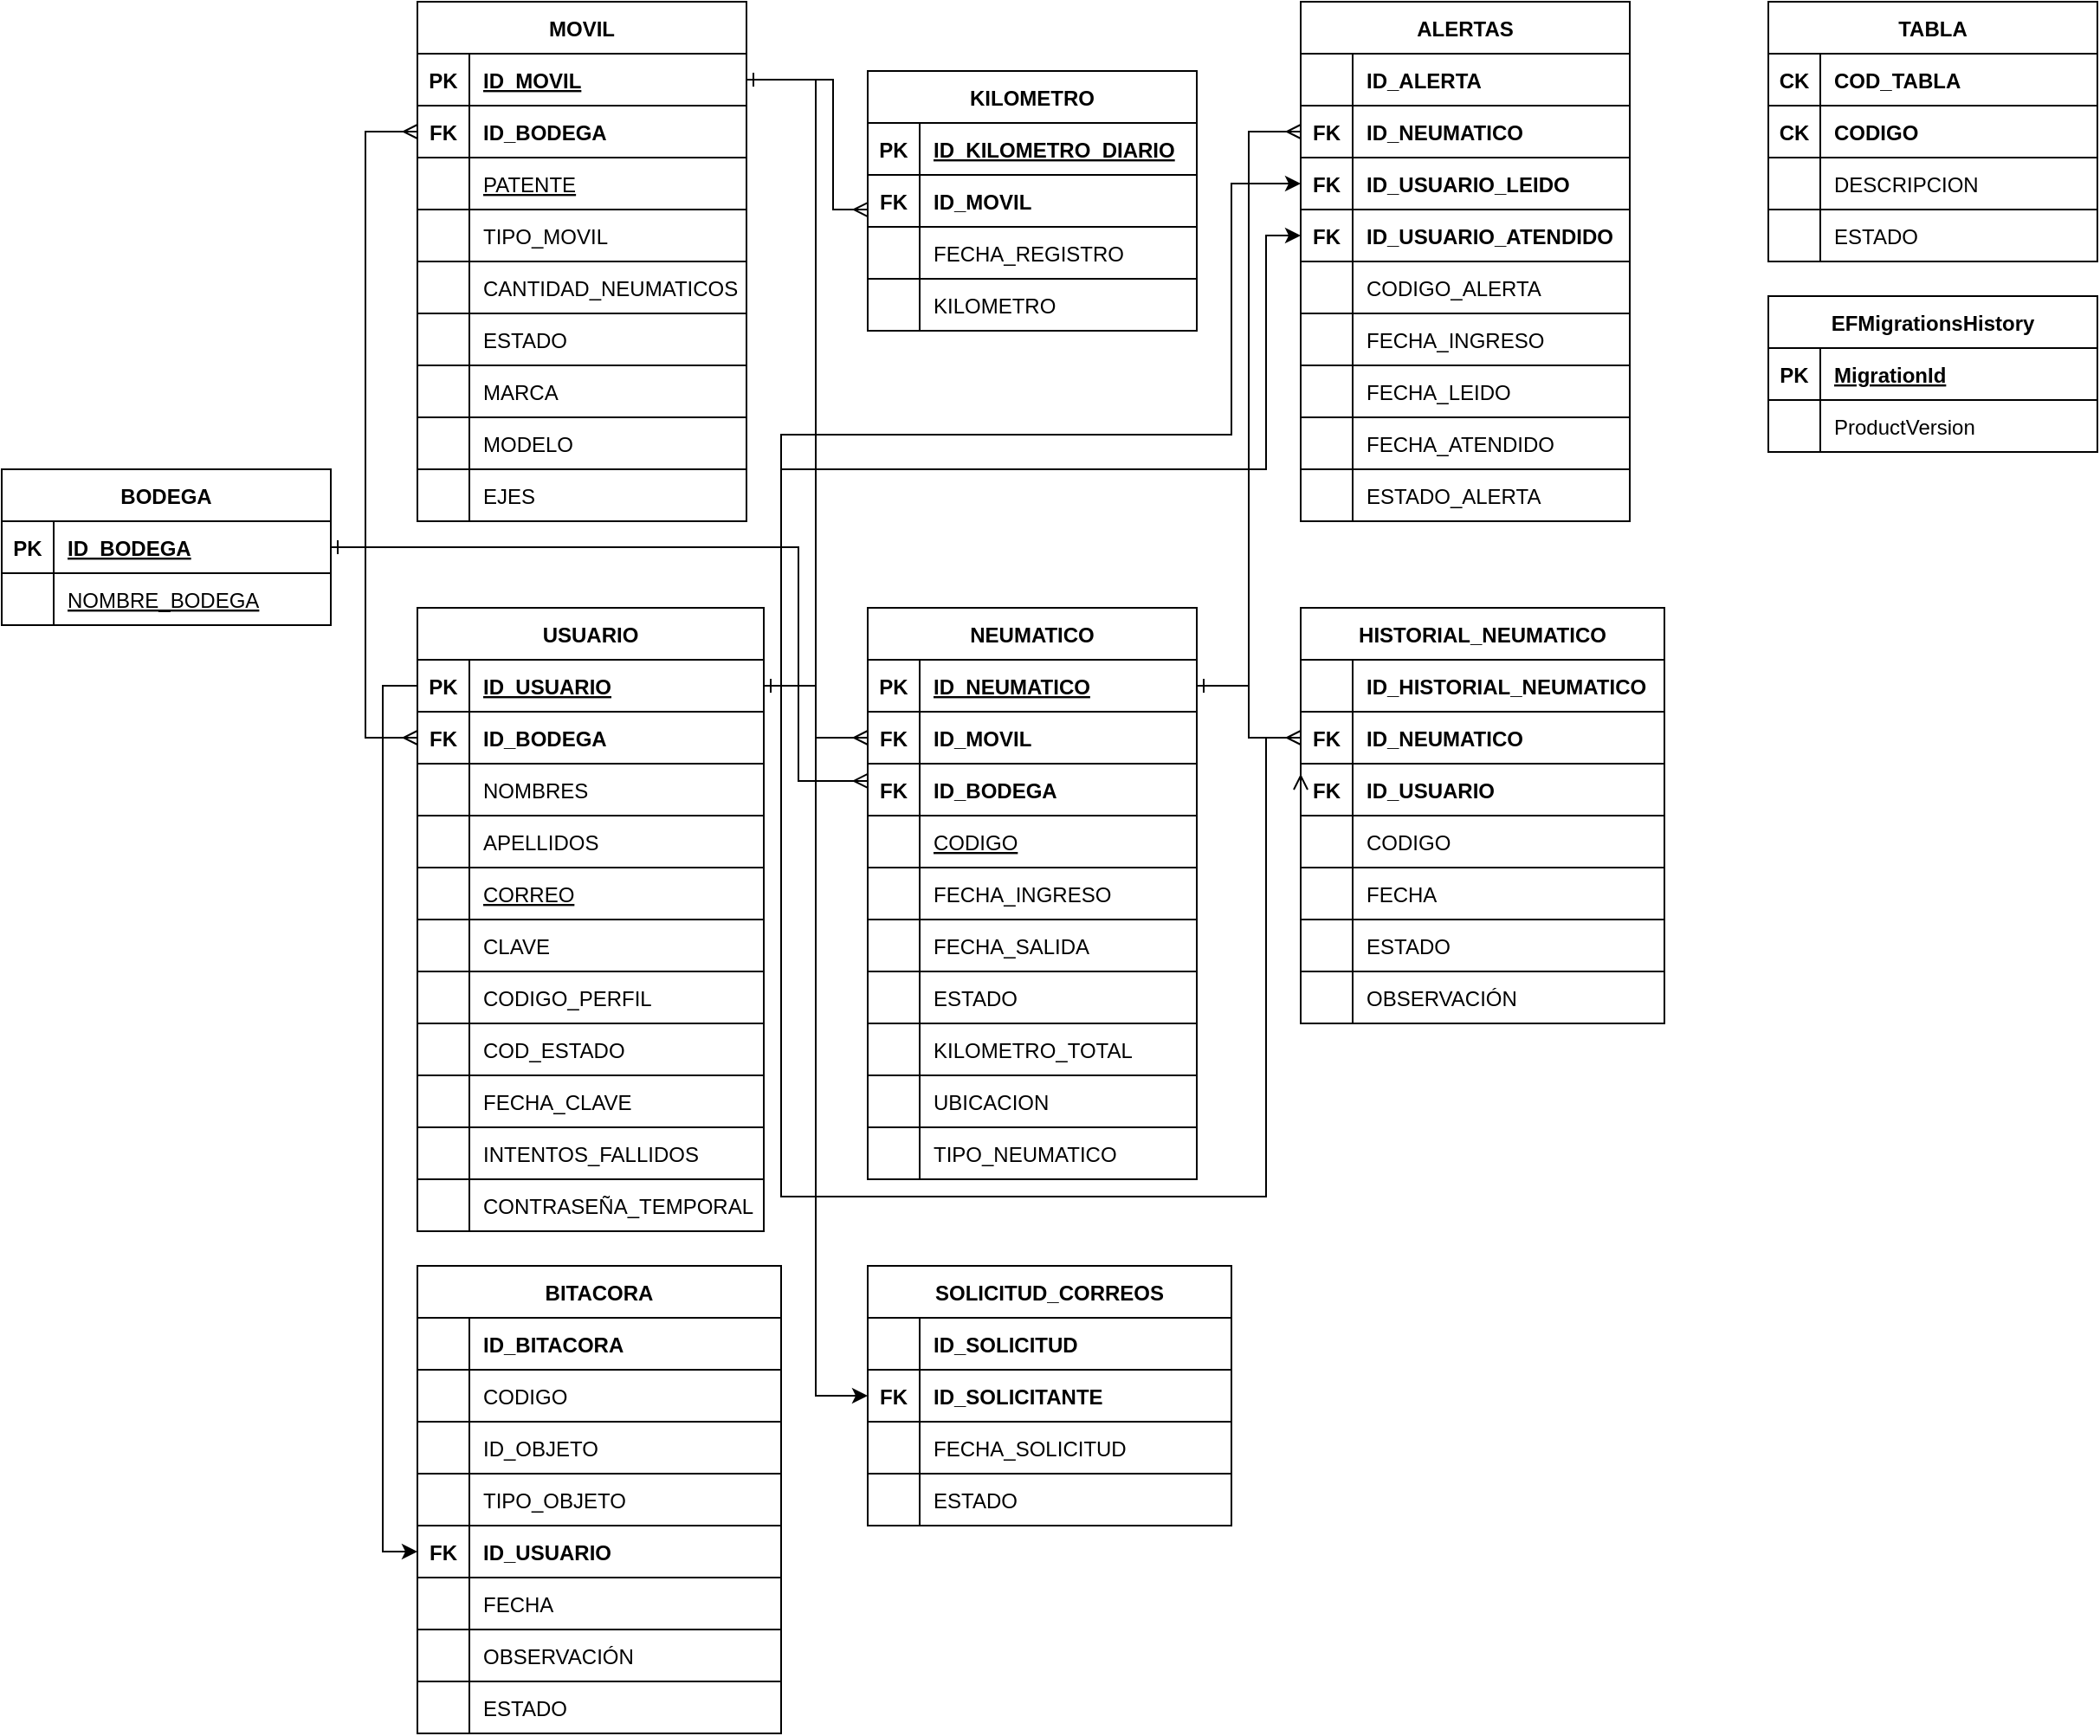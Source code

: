 <mxfile version="26.0.7">
  <diagram id="R2lEEEUBdFMjLlhIrx00" name="Page-1">
    <mxGraphModel dx="2785" dy="1515" grid="1" gridSize="10" guides="1" tooltips="1" connect="1" arrows="1" fold="1" page="1" pageScale="1" pageWidth="850" pageHeight="1100" math="0" shadow="0" extFonts="Permanent Marker^https://fonts.googleapis.com/css?family=Permanent+Marker">
      <root>
        <mxCell id="0" />
        <mxCell id="1" parent="0" />
        <mxCell id="C-vyLk0tnHw3VtMMgP7b-23" value="KILOMETRO" style="shape=table;startSize=30;container=1;collapsible=1;childLayout=tableLayout;fixedRows=1;rowLines=0;fontStyle=1;align=center;resizeLast=1;" parent="1" vertex="1">
          <mxGeometry x="630" y="50" width="190" height="150" as="geometry" />
        </mxCell>
        <mxCell id="5F7Zj8LlB74S8mHNI-Oa-19" style="shape=partialRectangle;collapsible=0;dropTarget=0;pointerEvents=0;fillColor=none;points=[[0,0.5],[1,0.5]];portConstraint=eastwest;top=0;left=0;right=0;bottom=1;" parent="C-vyLk0tnHw3VtMMgP7b-23" vertex="1">
          <mxGeometry y="30" width="190" height="30" as="geometry" />
        </mxCell>
        <mxCell id="5F7Zj8LlB74S8mHNI-Oa-20" value="PK" style="shape=partialRectangle;overflow=hidden;connectable=0;fillColor=none;top=0;left=0;bottom=0;right=0;fontStyle=1;" parent="5F7Zj8LlB74S8mHNI-Oa-19" vertex="1">
          <mxGeometry width="30" height="30" as="geometry">
            <mxRectangle width="30" height="30" as="alternateBounds" />
          </mxGeometry>
        </mxCell>
        <mxCell id="5F7Zj8LlB74S8mHNI-Oa-21" value="ID_KILOMETRO_DIARIO" style="shape=partialRectangle;overflow=hidden;connectable=0;fillColor=none;top=0;left=0;bottom=0;right=0;align=left;spacingLeft=6;fontStyle=5;" parent="5F7Zj8LlB74S8mHNI-Oa-19" vertex="1">
          <mxGeometry x="30" width="160" height="30" as="geometry">
            <mxRectangle width="160" height="30" as="alternateBounds" />
          </mxGeometry>
        </mxCell>
        <mxCell id="5F7Zj8LlB74S8mHNI-Oa-16" style="shape=partialRectangle;collapsible=0;dropTarget=0;pointerEvents=0;fillColor=none;points=[[0,0.5],[1,0.5]];portConstraint=eastwest;top=0;left=0;right=0;bottom=1;" parent="C-vyLk0tnHw3VtMMgP7b-23" vertex="1">
          <mxGeometry y="60" width="190" height="30" as="geometry" />
        </mxCell>
        <mxCell id="5F7Zj8LlB74S8mHNI-Oa-17" value="FK" style="shape=partialRectangle;overflow=hidden;connectable=0;fillColor=none;top=0;left=0;bottom=0;right=0;fontStyle=1;" parent="5F7Zj8LlB74S8mHNI-Oa-16" vertex="1">
          <mxGeometry width="30" height="30" as="geometry">
            <mxRectangle width="30" height="30" as="alternateBounds" />
          </mxGeometry>
        </mxCell>
        <mxCell id="5F7Zj8LlB74S8mHNI-Oa-18" value="ID_MOVIL" style="shape=partialRectangle;overflow=hidden;connectable=0;fillColor=none;top=0;left=0;bottom=0;right=0;align=left;spacingLeft=6;fontStyle=1;" parent="5F7Zj8LlB74S8mHNI-Oa-16" vertex="1">
          <mxGeometry x="30" width="160" height="30" as="geometry">
            <mxRectangle width="160" height="30" as="alternateBounds" />
          </mxGeometry>
        </mxCell>
        <mxCell id="5F7Zj8LlB74S8mHNI-Oa-13" style="shape=partialRectangle;collapsible=0;dropTarget=0;pointerEvents=0;fillColor=none;points=[[0,0.5],[1,0.5]];portConstraint=eastwest;top=0;left=0;right=0;bottom=1;" parent="C-vyLk0tnHw3VtMMgP7b-23" vertex="1">
          <mxGeometry y="90" width="190" height="30" as="geometry" />
        </mxCell>
        <mxCell id="5F7Zj8LlB74S8mHNI-Oa-14" style="shape=partialRectangle;overflow=hidden;connectable=0;fillColor=none;top=0;left=0;bottom=0;right=0;fontStyle=1;" parent="5F7Zj8LlB74S8mHNI-Oa-13" vertex="1">
          <mxGeometry width="30" height="30" as="geometry">
            <mxRectangle width="30" height="30" as="alternateBounds" />
          </mxGeometry>
        </mxCell>
        <mxCell id="5F7Zj8LlB74S8mHNI-Oa-15" value="FECHA_REGISTRO" style="shape=partialRectangle;overflow=hidden;connectable=0;fillColor=none;top=0;left=0;bottom=0;right=0;align=left;spacingLeft=6;fontStyle=0;" parent="5F7Zj8LlB74S8mHNI-Oa-13" vertex="1">
          <mxGeometry x="30" width="160" height="30" as="geometry">
            <mxRectangle width="160" height="30" as="alternateBounds" />
          </mxGeometry>
        </mxCell>
        <mxCell id="5F7Zj8LlB74S8mHNI-Oa-10" style="shape=partialRectangle;collapsible=0;dropTarget=0;pointerEvents=0;fillColor=none;points=[[0,0.5],[1,0.5]];portConstraint=eastwest;top=0;left=0;right=0;bottom=1;" parent="C-vyLk0tnHw3VtMMgP7b-23" vertex="1">
          <mxGeometry y="120" width="190" height="30" as="geometry" />
        </mxCell>
        <mxCell id="5F7Zj8LlB74S8mHNI-Oa-11" style="shape=partialRectangle;overflow=hidden;connectable=0;fillColor=none;top=0;left=0;bottom=0;right=0;fontStyle=1;" parent="5F7Zj8LlB74S8mHNI-Oa-10" vertex="1">
          <mxGeometry width="30" height="30" as="geometry">
            <mxRectangle width="30" height="30" as="alternateBounds" />
          </mxGeometry>
        </mxCell>
        <mxCell id="5F7Zj8LlB74S8mHNI-Oa-12" value="KILOMETRO" style="shape=partialRectangle;overflow=hidden;connectable=0;fillColor=none;top=0;left=0;bottom=0;right=0;align=left;spacingLeft=6;fontStyle=0;" parent="5F7Zj8LlB74S8mHNI-Oa-10" vertex="1">
          <mxGeometry x="30" width="160" height="30" as="geometry">
            <mxRectangle width="160" height="30" as="alternateBounds" />
          </mxGeometry>
        </mxCell>
        <mxCell id="5F7Zj8LlB74S8mHNI-Oa-34" value="BODEGA" style="shape=table;startSize=30;container=1;collapsible=1;childLayout=tableLayout;fixedRows=1;rowLines=0;fontStyle=1;align=center;resizeLast=1;" parent="1" vertex="1">
          <mxGeometry x="130" y="280" width="190" height="90" as="geometry" />
        </mxCell>
        <mxCell id="5F7Zj8LlB74S8mHNI-Oa-35" style="shape=partialRectangle;collapsible=0;dropTarget=0;pointerEvents=0;fillColor=none;points=[[0,0.5],[1,0.5]];portConstraint=eastwest;top=0;left=0;right=0;bottom=1;" parent="5F7Zj8LlB74S8mHNI-Oa-34" vertex="1">
          <mxGeometry y="30" width="190" height="30" as="geometry" />
        </mxCell>
        <mxCell id="5F7Zj8LlB74S8mHNI-Oa-36" value="PK" style="shape=partialRectangle;overflow=hidden;connectable=0;fillColor=none;top=0;left=0;bottom=0;right=0;fontStyle=1;" parent="5F7Zj8LlB74S8mHNI-Oa-35" vertex="1">
          <mxGeometry width="30" height="30" as="geometry">
            <mxRectangle width="30" height="30" as="alternateBounds" />
          </mxGeometry>
        </mxCell>
        <mxCell id="5F7Zj8LlB74S8mHNI-Oa-37" value="ID_BODEGA" style="shape=partialRectangle;overflow=hidden;connectable=0;fillColor=none;top=0;left=0;bottom=0;right=0;align=left;spacingLeft=6;fontStyle=5;" parent="5F7Zj8LlB74S8mHNI-Oa-35" vertex="1">
          <mxGeometry x="30" width="160" height="30" as="geometry">
            <mxRectangle width="160" height="30" as="alternateBounds" />
          </mxGeometry>
        </mxCell>
        <mxCell id="5F7Zj8LlB74S8mHNI-Oa-224" style="shape=partialRectangle;collapsible=0;dropTarget=0;pointerEvents=0;fillColor=none;points=[[0,0.5],[1,0.5]];portConstraint=eastwest;top=0;left=0;right=0;bottom=1;" parent="5F7Zj8LlB74S8mHNI-Oa-34" vertex="1">
          <mxGeometry y="60" width="190" height="30" as="geometry" />
        </mxCell>
        <mxCell id="5F7Zj8LlB74S8mHNI-Oa-225" style="shape=partialRectangle;overflow=hidden;connectable=0;fillColor=none;top=0;left=0;bottom=0;right=0;fontStyle=1;" parent="5F7Zj8LlB74S8mHNI-Oa-224" vertex="1">
          <mxGeometry width="30" height="30" as="geometry">
            <mxRectangle width="30" height="30" as="alternateBounds" />
          </mxGeometry>
        </mxCell>
        <mxCell id="5F7Zj8LlB74S8mHNI-Oa-226" value="NOMBRE_BODEGA" style="shape=partialRectangle;overflow=hidden;connectable=0;fillColor=none;top=0;left=0;bottom=0;right=0;align=left;spacingLeft=6;fontStyle=4;" parent="5F7Zj8LlB74S8mHNI-Oa-224" vertex="1">
          <mxGeometry x="30" width="160" height="30" as="geometry">
            <mxRectangle width="160" height="30" as="alternateBounds" />
          </mxGeometry>
        </mxCell>
        <mxCell id="5F7Zj8LlB74S8mHNI-Oa-47" value="NEUMATICO" style="shape=table;startSize=30;container=1;collapsible=1;childLayout=tableLayout;fixedRows=1;rowLines=0;fontStyle=1;align=center;resizeLast=1;" parent="1" vertex="1">
          <mxGeometry x="630" y="360" width="190" height="330" as="geometry" />
        </mxCell>
        <mxCell id="5F7Zj8LlB74S8mHNI-Oa-48" style="shape=partialRectangle;collapsible=0;dropTarget=0;pointerEvents=0;fillColor=none;points=[[0,0.5],[1,0.5]];portConstraint=eastwest;top=0;left=0;right=0;bottom=1;" parent="5F7Zj8LlB74S8mHNI-Oa-47" vertex="1">
          <mxGeometry y="30" width="190" height="30" as="geometry" />
        </mxCell>
        <mxCell id="5F7Zj8LlB74S8mHNI-Oa-49" value="PK" style="shape=partialRectangle;overflow=hidden;connectable=0;fillColor=none;top=0;left=0;bottom=0;right=0;fontStyle=1;" parent="5F7Zj8LlB74S8mHNI-Oa-48" vertex="1">
          <mxGeometry width="30" height="30" as="geometry">
            <mxRectangle width="30" height="30" as="alternateBounds" />
          </mxGeometry>
        </mxCell>
        <mxCell id="5F7Zj8LlB74S8mHNI-Oa-50" value="ID_NEUMATICO" style="shape=partialRectangle;overflow=hidden;connectable=0;fillColor=none;top=0;left=0;bottom=0;right=0;align=left;spacingLeft=6;fontStyle=5;" parent="5F7Zj8LlB74S8mHNI-Oa-48" vertex="1">
          <mxGeometry x="30" width="160" height="30" as="geometry">
            <mxRectangle width="160" height="30" as="alternateBounds" />
          </mxGeometry>
        </mxCell>
        <mxCell id="5F7Zj8LlB74S8mHNI-Oa-78" style="shape=partialRectangle;collapsible=0;dropTarget=0;pointerEvents=0;fillColor=none;points=[[0,0.5],[1,0.5]];portConstraint=eastwest;top=0;left=0;right=0;bottom=1;" parent="5F7Zj8LlB74S8mHNI-Oa-47" vertex="1">
          <mxGeometry y="60" width="190" height="30" as="geometry" />
        </mxCell>
        <mxCell id="5F7Zj8LlB74S8mHNI-Oa-79" value="FK" style="shape=partialRectangle;overflow=hidden;connectable=0;fillColor=none;top=0;left=0;bottom=0;right=0;fontStyle=1;" parent="5F7Zj8LlB74S8mHNI-Oa-78" vertex="1">
          <mxGeometry width="30" height="30" as="geometry">
            <mxRectangle width="30" height="30" as="alternateBounds" />
          </mxGeometry>
        </mxCell>
        <mxCell id="5F7Zj8LlB74S8mHNI-Oa-80" value="ID_MOVIL" style="shape=partialRectangle;overflow=hidden;connectable=0;fillColor=none;top=0;left=0;bottom=0;right=0;align=left;spacingLeft=6;fontStyle=1;" parent="5F7Zj8LlB74S8mHNI-Oa-78" vertex="1">
          <mxGeometry x="30" width="160" height="30" as="geometry">
            <mxRectangle width="160" height="30" as="alternateBounds" />
          </mxGeometry>
        </mxCell>
        <mxCell id="5F7Zj8LlB74S8mHNI-Oa-75" style="shape=partialRectangle;collapsible=0;dropTarget=0;pointerEvents=0;fillColor=none;points=[[0,0.5],[1,0.5]];portConstraint=eastwest;top=0;left=0;right=0;bottom=1;" parent="5F7Zj8LlB74S8mHNI-Oa-47" vertex="1">
          <mxGeometry y="90" width="190" height="30" as="geometry" />
        </mxCell>
        <mxCell id="5F7Zj8LlB74S8mHNI-Oa-76" value="FK" style="shape=partialRectangle;overflow=hidden;connectable=0;fillColor=none;top=0;left=0;bottom=0;right=0;fontStyle=1;" parent="5F7Zj8LlB74S8mHNI-Oa-75" vertex="1">
          <mxGeometry width="30" height="30" as="geometry">
            <mxRectangle width="30" height="30" as="alternateBounds" />
          </mxGeometry>
        </mxCell>
        <mxCell id="5F7Zj8LlB74S8mHNI-Oa-77" value="ID_BODEGA" style="shape=partialRectangle;overflow=hidden;connectable=0;fillColor=none;top=0;left=0;bottom=0;right=0;align=left;spacingLeft=6;fontStyle=1;" parent="5F7Zj8LlB74S8mHNI-Oa-75" vertex="1">
          <mxGeometry x="30" width="160" height="30" as="geometry">
            <mxRectangle width="160" height="30" as="alternateBounds" />
          </mxGeometry>
        </mxCell>
        <mxCell id="5F7Zj8LlB74S8mHNI-Oa-51" style="shape=partialRectangle;collapsible=0;dropTarget=0;pointerEvents=0;fillColor=none;points=[[0,0.5],[1,0.5]];portConstraint=eastwest;top=0;left=0;right=0;bottom=1;" parent="5F7Zj8LlB74S8mHNI-Oa-47" vertex="1">
          <mxGeometry y="120" width="190" height="30" as="geometry" />
        </mxCell>
        <mxCell id="5F7Zj8LlB74S8mHNI-Oa-52" style="shape=partialRectangle;overflow=hidden;connectable=0;fillColor=none;top=0;left=0;bottom=0;right=0;fontStyle=1;" parent="5F7Zj8LlB74S8mHNI-Oa-51" vertex="1">
          <mxGeometry width="30" height="30" as="geometry">
            <mxRectangle width="30" height="30" as="alternateBounds" />
          </mxGeometry>
        </mxCell>
        <mxCell id="5F7Zj8LlB74S8mHNI-Oa-53" value="CODIGO" style="shape=partialRectangle;overflow=hidden;connectable=0;fillColor=none;top=0;left=0;bottom=0;right=0;align=left;spacingLeft=6;fontStyle=4;" parent="5F7Zj8LlB74S8mHNI-Oa-51" vertex="1">
          <mxGeometry x="30" width="160" height="30" as="geometry">
            <mxRectangle width="160" height="30" as="alternateBounds" />
          </mxGeometry>
        </mxCell>
        <mxCell id="5F7Zj8LlB74S8mHNI-Oa-60" style="shape=partialRectangle;collapsible=0;dropTarget=0;pointerEvents=0;fillColor=none;points=[[0,0.5],[1,0.5]];portConstraint=eastwest;top=0;left=0;right=0;bottom=1;" parent="5F7Zj8LlB74S8mHNI-Oa-47" vertex="1">
          <mxGeometry y="150" width="190" height="30" as="geometry" />
        </mxCell>
        <mxCell id="5F7Zj8LlB74S8mHNI-Oa-61" style="shape=partialRectangle;overflow=hidden;connectable=0;fillColor=none;top=0;left=0;bottom=0;right=0;fontStyle=1;" parent="5F7Zj8LlB74S8mHNI-Oa-60" vertex="1">
          <mxGeometry width="30" height="30" as="geometry">
            <mxRectangle width="30" height="30" as="alternateBounds" />
          </mxGeometry>
        </mxCell>
        <mxCell id="5F7Zj8LlB74S8mHNI-Oa-62" value="FECHA_INGRESO    " style="shape=partialRectangle;overflow=hidden;connectable=0;fillColor=none;top=0;left=0;bottom=0;right=0;align=left;spacingLeft=6;fontStyle=0;" parent="5F7Zj8LlB74S8mHNI-Oa-60" vertex="1">
          <mxGeometry x="30" width="160" height="30" as="geometry">
            <mxRectangle width="160" height="30" as="alternateBounds" />
          </mxGeometry>
        </mxCell>
        <mxCell id="5F7Zj8LlB74S8mHNI-Oa-54" style="shape=partialRectangle;collapsible=0;dropTarget=0;pointerEvents=0;fillColor=none;points=[[0,0.5],[1,0.5]];portConstraint=eastwest;top=0;left=0;right=0;bottom=1;" parent="5F7Zj8LlB74S8mHNI-Oa-47" vertex="1">
          <mxGeometry y="180" width="190" height="30" as="geometry" />
        </mxCell>
        <mxCell id="5F7Zj8LlB74S8mHNI-Oa-55" style="shape=partialRectangle;overflow=hidden;connectable=0;fillColor=none;top=0;left=0;bottom=0;right=0;fontStyle=1;" parent="5F7Zj8LlB74S8mHNI-Oa-54" vertex="1">
          <mxGeometry width="30" height="30" as="geometry">
            <mxRectangle width="30" height="30" as="alternateBounds" />
          </mxGeometry>
        </mxCell>
        <mxCell id="5F7Zj8LlB74S8mHNI-Oa-56" value="FECHA_SALIDA" style="shape=partialRectangle;overflow=hidden;connectable=0;fillColor=none;top=0;left=0;bottom=0;right=0;align=left;spacingLeft=6;fontStyle=0;" parent="5F7Zj8LlB74S8mHNI-Oa-54" vertex="1">
          <mxGeometry x="30" width="160" height="30" as="geometry">
            <mxRectangle width="160" height="30" as="alternateBounds" />
          </mxGeometry>
        </mxCell>
        <mxCell id="5F7Zj8LlB74S8mHNI-Oa-81" style="shape=partialRectangle;collapsible=0;dropTarget=0;pointerEvents=0;fillColor=none;points=[[0,0.5],[1,0.5]];portConstraint=eastwest;top=0;left=0;right=0;bottom=1;" parent="5F7Zj8LlB74S8mHNI-Oa-47" vertex="1">
          <mxGeometry y="210" width="190" height="30" as="geometry" />
        </mxCell>
        <mxCell id="5F7Zj8LlB74S8mHNI-Oa-82" style="shape=partialRectangle;overflow=hidden;connectable=0;fillColor=none;top=0;left=0;bottom=0;right=0;fontStyle=1;" parent="5F7Zj8LlB74S8mHNI-Oa-81" vertex="1">
          <mxGeometry width="30" height="30" as="geometry">
            <mxRectangle width="30" height="30" as="alternateBounds" />
          </mxGeometry>
        </mxCell>
        <mxCell id="5F7Zj8LlB74S8mHNI-Oa-83" value="ESTADO" style="shape=partialRectangle;overflow=hidden;connectable=0;fillColor=none;top=0;left=0;bottom=0;right=0;align=left;spacingLeft=6;fontStyle=0;" parent="5F7Zj8LlB74S8mHNI-Oa-81" vertex="1">
          <mxGeometry x="30" width="160" height="30" as="geometry">
            <mxRectangle width="160" height="30" as="alternateBounds" />
          </mxGeometry>
        </mxCell>
        <mxCell id="5F7Zj8LlB74S8mHNI-Oa-57" style="shape=partialRectangle;collapsible=0;dropTarget=0;pointerEvents=0;fillColor=none;points=[[0,0.5],[1,0.5]];portConstraint=eastwest;top=0;left=0;right=0;bottom=1;" parent="5F7Zj8LlB74S8mHNI-Oa-47" vertex="1">
          <mxGeometry y="240" width="190" height="30" as="geometry" />
        </mxCell>
        <mxCell id="5F7Zj8LlB74S8mHNI-Oa-58" style="shape=partialRectangle;overflow=hidden;connectable=0;fillColor=none;top=0;left=0;bottom=0;right=0;fontStyle=1;" parent="5F7Zj8LlB74S8mHNI-Oa-57" vertex="1">
          <mxGeometry width="30" height="30" as="geometry">
            <mxRectangle width="30" height="30" as="alternateBounds" />
          </mxGeometry>
        </mxCell>
        <mxCell id="5F7Zj8LlB74S8mHNI-Oa-59" value="KILOMETRO_TOTAL" style="shape=partialRectangle;overflow=hidden;connectable=0;fillColor=none;top=0;left=0;bottom=0;right=0;align=left;spacingLeft=6;fontStyle=0;" parent="5F7Zj8LlB74S8mHNI-Oa-57" vertex="1">
          <mxGeometry x="30" width="160" height="30" as="geometry">
            <mxRectangle width="160" height="30" as="alternateBounds" />
          </mxGeometry>
        </mxCell>
        <mxCell id="5F7Zj8LlB74S8mHNI-Oa-66" style="shape=partialRectangle;collapsible=0;dropTarget=0;pointerEvents=0;fillColor=none;points=[[0,0.5],[1,0.5]];portConstraint=eastwest;top=0;left=0;right=0;bottom=1;" parent="5F7Zj8LlB74S8mHNI-Oa-47" vertex="1">
          <mxGeometry y="270" width="190" height="30" as="geometry" />
        </mxCell>
        <mxCell id="5F7Zj8LlB74S8mHNI-Oa-67" style="shape=partialRectangle;overflow=hidden;connectable=0;fillColor=none;top=0;left=0;bottom=0;right=0;fontStyle=1;" parent="5F7Zj8LlB74S8mHNI-Oa-66" vertex="1">
          <mxGeometry width="30" height="30" as="geometry">
            <mxRectangle width="30" height="30" as="alternateBounds" />
          </mxGeometry>
        </mxCell>
        <mxCell id="5F7Zj8LlB74S8mHNI-Oa-68" value="UBICACION" style="shape=partialRectangle;overflow=hidden;connectable=0;fillColor=none;top=0;left=0;bottom=0;right=0;align=left;spacingLeft=6;fontStyle=0;" parent="5F7Zj8LlB74S8mHNI-Oa-66" vertex="1">
          <mxGeometry x="30" width="160" height="30" as="geometry">
            <mxRectangle width="160" height="30" as="alternateBounds" />
          </mxGeometry>
        </mxCell>
        <mxCell id="5F7Zj8LlB74S8mHNI-Oa-221" style="shape=partialRectangle;collapsible=0;dropTarget=0;pointerEvents=0;fillColor=none;points=[[0,0.5],[1,0.5]];portConstraint=eastwest;top=0;left=0;right=0;bottom=1;" parent="5F7Zj8LlB74S8mHNI-Oa-47" vertex="1">
          <mxGeometry y="300" width="190" height="30" as="geometry" />
        </mxCell>
        <mxCell id="5F7Zj8LlB74S8mHNI-Oa-222" style="shape=partialRectangle;overflow=hidden;connectable=0;fillColor=none;top=0;left=0;bottom=0;right=0;fontStyle=1;" parent="5F7Zj8LlB74S8mHNI-Oa-221" vertex="1">
          <mxGeometry width="30" height="30" as="geometry">
            <mxRectangle width="30" height="30" as="alternateBounds" />
          </mxGeometry>
        </mxCell>
        <mxCell id="5F7Zj8LlB74S8mHNI-Oa-223" value="TIPO_NEUMATICO" style="shape=partialRectangle;overflow=hidden;connectable=0;fillColor=none;top=0;left=0;bottom=0;right=0;align=left;spacingLeft=6;fontStyle=0;" parent="5F7Zj8LlB74S8mHNI-Oa-221" vertex="1">
          <mxGeometry x="30" width="160" height="30" as="geometry">
            <mxRectangle width="160" height="30" as="alternateBounds" />
          </mxGeometry>
        </mxCell>
        <mxCell id="5F7Zj8LlB74S8mHNI-Oa-84" value="MOVIL" style="shape=table;startSize=30;container=1;collapsible=1;childLayout=tableLayout;fixedRows=1;rowLines=0;fontStyle=1;align=center;resizeLast=1;" parent="1" vertex="1">
          <mxGeometry x="370" y="10" width="190" height="300" as="geometry" />
        </mxCell>
        <mxCell id="5F7Zj8LlB74S8mHNI-Oa-85" style="shape=partialRectangle;collapsible=0;dropTarget=0;pointerEvents=0;fillColor=none;points=[[0,0.5],[1,0.5]];portConstraint=eastwest;top=0;left=0;right=0;bottom=1;" parent="5F7Zj8LlB74S8mHNI-Oa-84" vertex="1">
          <mxGeometry y="30" width="190" height="30" as="geometry" />
        </mxCell>
        <mxCell id="5F7Zj8LlB74S8mHNI-Oa-86" value="PK" style="shape=partialRectangle;overflow=hidden;connectable=0;fillColor=none;top=0;left=0;bottom=0;right=0;fontStyle=1;" parent="5F7Zj8LlB74S8mHNI-Oa-85" vertex="1">
          <mxGeometry width="30" height="30" as="geometry">
            <mxRectangle width="30" height="30" as="alternateBounds" />
          </mxGeometry>
        </mxCell>
        <mxCell id="5F7Zj8LlB74S8mHNI-Oa-87" value="ID_MOVIL" style="shape=partialRectangle;overflow=hidden;connectable=0;fillColor=none;top=0;left=0;bottom=0;right=0;align=left;spacingLeft=6;fontStyle=5;" parent="5F7Zj8LlB74S8mHNI-Oa-85" vertex="1">
          <mxGeometry x="30" width="160" height="30" as="geometry">
            <mxRectangle width="160" height="30" as="alternateBounds" />
          </mxGeometry>
        </mxCell>
        <mxCell id="5F7Zj8LlB74S8mHNI-Oa-177" style="shape=partialRectangle;collapsible=0;dropTarget=0;pointerEvents=0;fillColor=none;points=[[0,0.5],[1,0.5]];portConstraint=eastwest;top=0;left=0;right=0;bottom=1;" parent="5F7Zj8LlB74S8mHNI-Oa-84" vertex="1">
          <mxGeometry y="60" width="190" height="30" as="geometry" />
        </mxCell>
        <mxCell id="5F7Zj8LlB74S8mHNI-Oa-178" value="FK" style="shape=partialRectangle;overflow=hidden;connectable=0;fillColor=none;top=0;left=0;bottom=0;right=0;fontStyle=1;" parent="5F7Zj8LlB74S8mHNI-Oa-177" vertex="1">
          <mxGeometry width="30" height="30" as="geometry">
            <mxRectangle width="30" height="30" as="alternateBounds" />
          </mxGeometry>
        </mxCell>
        <mxCell id="5F7Zj8LlB74S8mHNI-Oa-179" value="ID_BODEGA" style="shape=partialRectangle;overflow=hidden;connectable=0;fillColor=none;top=0;left=0;bottom=0;right=0;align=left;spacingLeft=6;fontStyle=1;" parent="5F7Zj8LlB74S8mHNI-Oa-177" vertex="1">
          <mxGeometry x="30" width="160" height="30" as="geometry">
            <mxRectangle width="160" height="30" as="alternateBounds" />
          </mxGeometry>
        </mxCell>
        <mxCell id="5F7Zj8LlB74S8mHNI-Oa-88" style="shape=partialRectangle;collapsible=0;dropTarget=0;pointerEvents=0;fillColor=none;points=[[0,0.5],[1,0.5]];portConstraint=eastwest;top=0;left=0;right=0;bottom=1;" parent="5F7Zj8LlB74S8mHNI-Oa-84" vertex="1">
          <mxGeometry y="90" width="190" height="30" as="geometry" />
        </mxCell>
        <mxCell id="5F7Zj8LlB74S8mHNI-Oa-89" value="" style="shape=partialRectangle;overflow=hidden;connectable=0;fillColor=none;top=0;left=0;bottom=0;right=0;fontStyle=1;" parent="5F7Zj8LlB74S8mHNI-Oa-88" vertex="1">
          <mxGeometry width="30" height="30" as="geometry">
            <mxRectangle width="30" height="30" as="alternateBounds" />
          </mxGeometry>
        </mxCell>
        <mxCell id="5F7Zj8LlB74S8mHNI-Oa-90" value="PATENTE" style="shape=partialRectangle;overflow=hidden;connectable=0;fillColor=none;top=0;left=0;bottom=0;right=0;align=left;spacingLeft=6;fontStyle=4;" parent="5F7Zj8LlB74S8mHNI-Oa-88" vertex="1">
          <mxGeometry x="30" width="160" height="30" as="geometry">
            <mxRectangle width="160" height="30" as="alternateBounds" />
          </mxGeometry>
        </mxCell>
        <mxCell id="5F7Zj8LlB74S8mHNI-Oa-91" style="shape=partialRectangle;collapsible=0;dropTarget=0;pointerEvents=0;fillColor=none;points=[[0,0.5],[1,0.5]];portConstraint=eastwest;top=0;left=0;right=0;bottom=1;" parent="5F7Zj8LlB74S8mHNI-Oa-84" vertex="1">
          <mxGeometry y="120" width="190" height="30" as="geometry" />
        </mxCell>
        <mxCell id="5F7Zj8LlB74S8mHNI-Oa-92" value="" style="shape=partialRectangle;overflow=hidden;connectable=0;fillColor=none;top=0;left=0;bottom=0;right=0;fontStyle=1;" parent="5F7Zj8LlB74S8mHNI-Oa-91" vertex="1">
          <mxGeometry width="30" height="30" as="geometry">
            <mxRectangle width="30" height="30" as="alternateBounds" />
          </mxGeometry>
        </mxCell>
        <mxCell id="5F7Zj8LlB74S8mHNI-Oa-93" value="TIPO_MOVIL" style="shape=partialRectangle;overflow=hidden;connectable=0;fillColor=none;top=0;left=0;bottom=0;right=0;align=left;spacingLeft=6;fontStyle=0;" parent="5F7Zj8LlB74S8mHNI-Oa-91" vertex="1">
          <mxGeometry x="30" width="160" height="30" as="geometry">
            <mxRectangle width="160" height="30" as="alternateBounds" />
          </mxGeometry>
        </mxCell>
        <mxCell id="5F7Zj8LlB74S8mHNI-Oa-94" style="shape=partialRectangle;collapsible=0;dropTarget=0;pointerEvents=0;fillColor=none;points=[[0,0.5],[1,0.5]];portConstraint=eastwest;top=0;left=0;right=0;bottom=1;" parent="5F7Zj8LlB74S8mHNI-Oa-84" vertex="1">
          <mxGeometry y="150" width="190" height="30" as="geometry" />
        </mxCell>
        <mxCell id="5F7Zj8LlB74S8mHNI-Oa-95" style="shape=partialRectangle;overflow=hidden;connectable=0;fillColor=none;top=0;left=0;bottom=0;right=0;fontStyle=1;" parent="5F7Zj8LlB74S8mHNI-Oa-94" vertex="1">
          <mxGeometry width="30" height="30" as="geometry">
            <mxRectangle width="30" height="30" as="alternateBounds" />
          </mxGeometry>
        </mxCell>
        <mxCell id="5F7Zj8LlB74S8mHNI-Oa-96" value="CANTIDAD_NEUMATICOS" style="shape=partialRectangle;overflow=hidden;connectable=0;fillColor=none;top=0;left=0;bottom=0;right=0;align=left;spacingLeft=6;fontStyle=0;" parent="5F7Zj8LlB74S8mHNI-Oa-94" vertex="1">
          <mxGeometry x="30" width="160" height="30" as="geometry">
            <mxRectangle width="160" height="30" as="alternateBounds" />
          </mxGeometry>
        </mxCell>
        <mxCell id="5F7Zj8LlB74S8mHNI-Oa-97" style="shape=partialRectangle;collapsible=0;dropTarget=0;pointerEvents=0;fillColor=none;points=[[0,0.5],[1,0.5]];portConstraint=eastwest;top=0;left=0;right=0;bottom=1;" parent="5F7Zj8LlB74S8mHNI-Oa-84" vertex="1">
          <mxGeometry y="180" width="190" height="30" as="geometry" />
        </mxCell>
        <mxCell id="5F7Zj8LlB74S8mHNI-Oa-98" style="shape=partialRectangle;overflow=hidden;connectable=0;fillColor=none;top=0;left=0;bottom=0;right=0;fontStyle=1;" parent="5F7Zj8LlB74S8mHNI-Oa-97" vertex="1">
          <mxGeometry width="30" height="30" as="geometry">
            <mxRectangle width="30" height="30" as="alternateBounds" />
          </mxGeometry>
        </mxCell>
        <mxCell id="5F7Zj8LlB74S8mHNI-Oa-99" value="ESTADO" style="shape=partialRectangle;overflow=hidden;connectable=0;fillColor=none;top=0;left=0;bottom=0;right=0;align=left;spacingLeft=6;fontStyle=0;" parent="5F7Zj8LlB74S8mHNI-Oa-97" vertex="1">
          <mxGeometry x="30" width="160" height="30" as="geometry">
            <mxRectangle width="160" height="30" as="alternateBounds" />
          </mxGeometry>
        </mxCell>
        <mxCell id="1Nc8Cgr9HkSIEEeE890p-34" style="shape=partialRectangle;collapsible=0;dropTarget=0;pointerEvents=0;fillColor=none;points=[[0,0.5],[1,0.5]];portConstraint=eastwest;top=0;left=0;right=0;bottom=1;" vertex="1" parent="5F7Zj8LlB74S8mHNI-Oa-84">
          <mxGeometry y="210" width="190" height="30" as="geometry" />
        </mxCell>
        <mxCell id="1Nc8Cgr9HkSIEEeE890p-35" style="shape=partialRectangle;overflow=hidden;connectable=0;fillColor=none;top=0;left=0;bottom=0;right=0;fontStyle=1;" vertex="1" parent="1Nc8Cgr9HkSIEEeE890p-34">
          <mxGeometry width="30" height="30" as="geometry">
            <mxRectangle width="30" height="30" as="alternateBounds" />
          </mxGeometry>
        </mxCell>
        <mxCell id="1Nc8Cgr9HkSIEEeE890p-36" value="MARCA" style="shape=partialRectangle;overflow=hidden;connectable=0;fillColor=none;top=0;left=0;bottom=0;right=0;align=left;spacingLeft=6;fontStyle=0;" vertex="1" parent="1Nc8Cgr9HkSIEEeE890p-34">
          <mxGeometry x="30" width="160" height="30" as="geometry">
            <mxRectangle width="160" height="30" as="alternateBounds" />
          </mxGeometry>
        </mxCell>
        <mxCell id="1Nc8Cgr9HkSIEEeE890p-37" style="shape=partialRectangle;collapsible=0;dropTarget=0;pointerEvents=0;fillColor=none;points=[[0,0.5],[1,0.5]];portConstraint=eastwest;top=0;left=0;right=0;bottom=1;" vertex="1" parent="5F7Zj8LlB74S8mHNI-Oa-84">
          <mxGeometry y="240" width="190" height="30" as="geometry" />
        </mxCell>
        <mxCell id="1Nc8Cgr9HkSIEEeE890p-38" style="shape=partialRectangle;overflow=hidden;connectable=0;fillColor=none;top=0;left=0;bottom=0;right=0;fontStyle=1;" vertex="1" parent="1Nc8Cgr9HkSIEEeE890p-37">
          <mxGeometry width="30" height="30" as="geometry">
            <mxRectangle width="30" height="30" as="alternateBounds" />
          </mxGeometry>
        </mxCell>
        <mxCell id="1Nc8Cgr9HkSIEEeE890p-39" value="MODELO" style="shape=partialRectangle;overflow=hidden;connectable=0;fillColor=none;top=0;left=0;bottom=0;right=0;align=left;spacingLeft=6;fontStyle=0;" vertex="1" parent="1Nc8Cgr9HkSIEEeE890p-37">
          <mxGeometry x="30" width="160" height="30" as="geometry">
            <mxRectangle width="160" height="30" as="alternateBounds" />
          </mxGeometry>
        </mxCell>
        <mxCell id="1Nc8Cgr9HkSIEEeE890p-40" style="shape=partialRectangle;collapsible=0;dropTarget=0;pointerEvents=0;fillColor=none;points=[[0,0.5],[1,0.5]];portConstraint=eastwest;top=0;left=0;right=0;bottom=1;" vertex="1" parent="5F7Zj8LlB74S8mHNI-Oa-84">
          <mxGeometry y="270" width="190" height="30" as="geometry" />
        </mxCell>
        <mxCell id="1Nc8Cgr9HkSIEEeE890p-41" style="shape=partialRectangle;overflow=hidden;connectable=0;fillColor=none;top=0;left=0;bottom=0;right=0;fontStyle=1;" vertex="1" parent="1Nc8Cgr9HkSIEEeE890p-40">
          <mxGeometry width="30" height="30" as="geometry">
            <mxRectangle width="30" height="30" as="alternateBounds" />
          </mxGeometry>
        </mxCell>
        <mxCell id="1Nc8Cgr9HkSIEEeE890p-42" value="EJES" style="shape=partialRectangle;overflow=hidden;connectable=0;fillColor=none;top=0;left=0;bottom=0;right=0;align=left;spacingLeft=6;fontStyle=0;" vertex="1" parent="1Nc8Cgr9HkSIEEeE890p-40">
          <mxGeometry x="30" width="160" height="30" as="geometry">
            <mxRectangle width="160" height="30" as="alternateBounds" />
          </mxGeometry>
        </mxCell>
        <mxCell id="5F7Zj8LlB74S8mHNI-Oa-112" value="USUARIO" style="shape=table;startSize=30;container=1;collapsible=1;childLayout=tableLayout;fixedRows=1;rowLines=0;fontStyle=1;align=center;resizeLast=1;" parent="1" vertex="1">
          <mxGeometry x="370" y="360" width="200" height="360" as="geometry">
            <mxRectangle x="370" y="360" width="100" height="30" as="alternateBounds" />
          </mxGeometry>
        </mxCell>
        <mxCell id="5F7Zj8LlB74S8mHNI-Oa-113" style="shape=partialRectangle;collapsible=0;dropTarget=0;pointerEvents=0;fillColor=none;points=[[0,0.5],[1,0.5]];portConstraint=eastwest;top=0;left=0;right=0;bottom=1;" parent="5F7Zj8LlB74S8mHNI-Oa-112" vertex="1">
          <mxGeometry y="30" width="200" height="30" as="geometry" />
        </mxCell>
        <mxCell id="5F7Zj8LlB74S8mHNI-Oa-114" value="PK" style="shape=partialRectangle;overflow=hidden;connectable=0;fillColor=none;top=0;left=0;bottom=0;right=0;fontStyle=1;" parent="5F7Zj8LlB74S8mHNI-Oa-113" vertex="1">
          <mxGeometry width="30" height="30" as="geometry">
            <mxRectangle width="30" height="30" as="alternateBounds" />
          </mxGeometry>
        </mxCell>
        <mxCell id="5F7Zj8LlB74S8mHNI-Oa-115" value="ID_USUARIO" style="shape=partialRectangle;overflow=hidden;connectable=0;fillColor=none;top=0;left=0;bottom=0;right=0;align=left;spacingLeft=6;fontStyle=5;" parent="5F7Zj8LlB74S8mHNI-Oa-113" vertex="1">
          <mxGeometry x="30" width="170" height="30" as="geometry">
            <mxRectangle width="170" height="30" as="alternateBounds" />
          </mxGeometry>
        </mxCell>
        <mxCell id="5F7Zj8LlB74S8mHNI-Oa-140" style="shape=partialRectangle;collapsible=0;dropTarget=0;pointerEvents=0;fillColor=none;points=[[0,0.5],[1,0.5]];portConstraint=eastwest;top=0;left=0;right=0;bottom=1;" parent="5F7Zj8LlB74S8mHNI-Oa-112" vertex="1">
          <mxGeometry y="60" width="200" height="30" as="geometry" />
        </mxCell>
        <mxCell id="5F7Zj8LlB74S8mHNI-Oa-141" value="FK" style="shape=partialRectangle;overflow=hidden;connectable=0;fillColor=none;top=0;left=0;bottom=0;right=0;fontStyle=1;" parent="5F7Zj8LlB74S8mHNI-Oa-140" vertex="1">
          <mxGeometry width="30" height="30" as="geometry">
            <mxRectangle width="30" height="30" as="alternateBounds" />
          </mxGeometry>
        </mxCell>
        <mxCell id="5F7Zj8LlB74S8mHNI-Oa-142" value="ID_BODEGA" style="shape=partialRectangle;overflow=hidden;connectable=0;fillColor=none;top=0;left=0;bottom=0;right=0;align=left;spacingLeft=6;fontStyle=1;" parent="5F7Zj8LlB74S8mHNI-Oa-140" vertex="1">
          <mxGeometry x="30" width="170" height="30" as="geometry">
            <mxRectangle width="170" height="30" as="alternateBounds" />
          </mxGeometry>
        </mxCell>
        <mxCell id="5F7Zj8LlB74S8mHNI-Oa-116" style="shape=partialRectangle;collapsible=0;dropTarget=0;pointerEvents=0;fillColor=none;points=[[0,0.5],[1,0.5]];portConstraint=eastwest;top=0;left=0;right=0;bottom=1;" parent="5F7Zj8LlB74S8mHNI-Oa-112" vertex="1">
          <mxGeometry y="90" width="200" height="30" as="geometry" />
        </mxCell>
        <mxCell id="5F7Zj8LlB74S8mHNI-Oa-117" value="" style="shape=partialRectangle;overflow=hidden;connectable=0;fillColor=none;top=0;left=0;bottom=0;right=0;fontStyle=1;" parent="5F7Zj8LlB74S8mHNI-Oa-116" vertex="1">
          <mxGeometry width="30" height="30" as="geometry">
            <mxRectangle width="30" height="30" as="alternateBounds" />
          </mxGeometry>
        </mxCell>
        <mxCell id="5F7Zj8LlB74S8mHNI-Oa-118" value="NOMBRES" style="shape=partialRectangle;overflow=hidden;connectable=0;fillColor=none;top=0;left=0;bottom=0;right=0;align=left;spacingLeft=6;fontStyle=0;" parent="5F7Zj8LlB74S8mHNI-Oa-116" vertex="1">
          <mxGeometry x="30" width="170" height="30" as="geometry">
            <mxRectangle width="170" height="30" as="alternateBounds" />
          </mxGeometry>
        </mxCell>
        <mxCell id="5F7Zj8LlB74S8mHNI-Oa-119" style="shape=partialRectangle;collapsible=0;dropTarget=0;pointerEvents=0;fillColor=none;points=[[0,0.5],[1,0.5]];portConstraint=eastwest;top=0;left=0;right=0;bottom=1;" parent="5F7Zj8LlB74S8mHNI-Oa-112" vertex="1">
          <mxGeometry y="120" width="200" height="30" as="geometry" />
        </mxCell>
        <mxCell id="5F7Zj8LlB74S8mHNI-Oa-120" value="" style="shape=partialRectangle;overflow=hidden;connectable=0;fillColor=none;top=0;left=0;bottom=0;right=0;fontStyle=1;" parent="5F7Zj8LlB74S8mHNI-Oa-119" vertex="1">
          <mxGeometry width="30" height="30" as="geometry">
            <mxRectangle width="30" height="30" as="alternateBounds" />
          </mxGeometry>
        </mxCell>
        <mxCell id="5F7Zj8LlB74S8mHNI-Oa-121" value="APELLIDOS" style="shape=partialRectangle;overflow=hidden;connectable=0;fillColor=none;top=0;left=0;bottom=0;right=0;align=left;spacingLeft=6;fontStyle=0;" parent="5F7Zj8LlB74S8mHNI-Oa-119" vertex="1">
          <mxGeometry x="30" width="170" height="30" as="geometry">
            <mxRectangle width="170" height="30" as="alternateBounds" />
          </mxGeometry>
        </mxCell>
        <mxCell id="5F7Zj8LlB74S8mHNI-Oa-122" style="shape=partialRectangle;collapsible=0;dropTarget=0;pointerEvents=0;fillColor=none;points=[[0,0.5],[1,0.5]];portConstraint=eastwest;top=0;left=0;right=0;bottom=1;" parent="5F7Zj8LlB74S8mHNI-Oa-112" vertex="1">
          <mxGeometry y="150" width="200" height="30" as="geometry" />
        </mxCell>
        <mxCell id="5F7Zj8LlB74S8mHNI-Oa-123" style="shape=partialRectangle;overflow=hidden;connectable=0;fillColor=none;top=0;left=0;bottom=0;right=0;fontStyle=1;" parent="5F7Zj8LlB74S8mHNI-Oa-122" vertex="1">
          <mxGeometry width="30" height="30" as="geometry">
            <mxRectangle width="30" height="30" as="alternateBounds" />
          </mxGeometry>
        </mxCell>
        <mxCell id="5F7Zj8LlB74S8mHNI-Oa-124" value="CORREO" style="shape=partialRectangle;overflow=hidden;connectable=0;fillColor=none;top=0;left=0;bottom=0;right=0;align=left;spacingLeft=6;fontStyle=4;" parent="5F7Zj8LlB74S8mHNI-Oa-122" vertex="1">
          <mxGeometry x="30" width="170" height="30" as="geometry">
            <mxRectangle width="170" height="30" as="alternateBounds" />
          </mxGeometry>
        </mxCell>
        <mxCell id="5F7Zj8LlB74S8mHNI-Oa-125" style="shape=partialRectangle;collapsible=0;dropTarget=0;pointerEvents=0;fillColor=none;points=[[0,0.5],[1,0.5]];portConstraint=eastwest;top=0;left=0;right=0;bottom=1;" parent="5F7Zj8LlB74S8mHNI-Oa-112" vertex="1">
          <mxGeometry y="180" width="200" height="30" as="geometry" />
        </mxCell>
        <mxCell id="5F7Zj8LlB74S8mHNI-Oa-126" style="shape=partialRectangle;overflow=hidden;connectable=0;fillColor=none;top=0;left=0;bottom=0;right=0;fontStyle=1;" parent="5F7Zj8LlB74S8mHNI-Oa-125" vertex="1">
          <mxGeometry width="30" height="30" as="geometry">
            <mxRectangle width="30" height="30" as="alternateBounds" />
          </mxGeometry>
        </mxCell>
        <mxCell id="5F7Zj8LlB74S8mHNI-Oa-127" value="CLAVE" style="shape=partialRectangle;overflow=hidden;connectable=0;fillColor=none;top=0;left=0;bottom=0;right=0;align=left;spacingLeft=6;fontStyle=0;" parent="5F7Zj8LlB74S8mHNI-Oa-125" vertex="1">
          <mxGeometry x="30" width="170" height="30" as="geometry">
            <mxRectangle width="170" height="30" as="alternateBounds" />
          </mxGeometry>
        </mxCell>
        <mxCell id="5F7Zj8LlB74S8mHNI-Oa-128" style="shape=partialRectangle;collapsible=0;dropTarget=0;pointerEvents=0;fillColor=none;points=[[0,0.5],[1,0.5]];portConstraint=eastwest;top=0;left=0;right=0;bottom=1;" parent="5F7Zj8LlB74S8mHNI-Oa-112" vertex="1">
          <mxGeometry y="210" width="200" height="30" as="geometry" />
        </mxCell>
        <mxCell id="5F7Zj8LlB74S8mHNI-Oa-129" style="shape=partialRectangle;overflow=hidden;connectable=0;fillColor=none;top=0;left=0;bottom=0;right=0;fontStyle=1;" parent="5F7Zj8LlB74S8mHNI-Oa-128" vertex="1">
          <mxGeometry width="30" height="30" as="geometry">
            <mxRectangle width="30" height="30" as="alternateBounds" />
          </mxGeometry>
        </mxCell>
        <mxCell id="5F7Zj8LlB74S8mHNI-Oa-130" value="CODIGO_PERFIL" style="shape=partialRectangle;overflow=hidden;connectable=0;fillColor=none;top=0;left=0;bottom=0;right=0;align=left;spacingLeft=6;fontStyle=0;" parent="5F7Zj8LlB74S8mHNI-Oa-128" vertex="1">
          <mxGeometry x="30" width="170" height="30" as="geometry">
            <mxRectangle width="170" height="30" as="alternateBounds" />
          </mxGeometry>
        </mxCell>
        <mxCell id="5F7Zj8LlB74S8mHNI-Oa-131" style="shape=partialRectangle;collapsible=0;dropTarget=0;pointerEvents=0;fillColor=none;points=[[0,0.5],[1,0.5]];portConstraint=eastwest;top=0;left=0;right=0;bottom=1;" parent="5F7Zj8LlB74S8mHNI-Oa-112" vertex="1">
          <mxGeometry y="240" width="200" height="30" as="geometry" />
        </mxCell>
        <mxCell id="5F7Zj8LlB74S8mHNI-Oa-132" style="shape=partialRectangle;overflow=hidden;connectable=0;fillColor=none;top=0;left=0;bottom=0;right=0;fontStyle=1;" parent="5F7Zj8LlB74S8mHNI-Oa-131" vertex="1">
          <mxGeometry width="30" height="30" as="geometry">
            <mxRectangle width="30" height="30" as="alternateBounds" />
          </mxGeometry>
        </mxCell>
        <mxCell id="5F7Zj8LlB74S8mHNI-Oa-133" value="COD_ESTADO" style="shape=partialRectangle;overflow=hidden;connectable=0;fillColor=none;top=0;left=0;bottom=0;right=0;align=left;spacingLeft=6;fontStyle=0;" parent="5F7Zj8LlB74S8mHNI-Oa-131" vertex="1">
          <mxGeometry x="30" width="170" height="30" as="geometry">
            <mxRectangle width="170" height="30" as="alternateBounds" />
          </mxGeometry>
        </mxCell>
        <mxCell id="1Nc8Cgr9HkSIEEeE890p-4" style="shape=partialRectangle;collapsible=0;dropTarget=0;pointerEvents=0;fillColor=none;points=[[0,0.5],[1,0.5]];portConstraint=eastwest;top=0;left=0;right=0;bottom=1;" vertex="1" parent="5F7Zj8LlB74S8mHNI-Oa-112">
          <mxGeometry y="270" width="200" height="30" as="geometry" />
        </mxCell>
        <mxCell id="1Nc8Cgr9HkSIEEeE890p-5" style="shape=partialRectangle;overflow=hidden;connectable=0;fillColor=none;top=0;left=0;bottom=0;right=0;fontStyle=1;" vertex="1" parent="1Nc8Cgr9HkSIEEeE890p-4">
          <mxGeometry width="30" height="30" as="geometry">
            <mxRectangle width="30" height="30" as="alternateBounds" />
          </mxGeometry>
        </mxCell>
        <mxCell id="1Nc8Cgr9HkSIEEeE890p-6" value="FECHA_CLAVE" style="shape=partialRectangle;overflow=hidden;connectable=0;fillColor=none;top=0;left=0;bottom=0;right=0;align=left;spacingLeft=6;fontStyle=0;" vertex="1" parent="1Nc8Cgr9HkSIEEeE890p-4">
          <mxGeometry x="30" width="170" height="30" as="geometry">
            <mxRectangle width="170" height="30" as="alternateBounds" />
          </mxGeometry>
        </mxCell>
        <mxCell id="1Nc8Cgr9HkSIEEeE890p-7" style="shape=partialRectangle;collapsible=0;dropTarget=0;pointerEvents=0;fillColor=none;points=[[0,0.5],[1,0.5]];portConstraint=eastwest;top=0;left=0;right=0;bottom=1;" vertex="1" parent="5F7Zj8LlB74S8mHNI-Oa-112">
          <mxGeometry y="300" width="200" height="30" as="geometry" />
        </mxCell>
        <mxCell id="1Nc8Cgr9HkSIEEeE890p-8" style="shape=partialRectangle;overflow=hidden;connectable=0;fillColor=none;top=0;left=0;bottom=0;right=0;fontStyle=1;" vertex="1" parent="1Nc8Cgr9HkSIEEeE890p-7">
          <mxGeometry width="30" height="30" as="geometry">
            <mxRectangle width="30" height="30" as="alternateBounds" />
          </mxGeometry>
        </mxCell>
        <mxCell id="1Nc8Cgr9HkSIEEeE890p-9" value="INTENTOS_FALLIDOS" style="shape=partialRectangle;overflow=hidden;connectable=0;fillColor=none;top=0;left=0;bottom=0;right=0;align=left;spacingLeft=6;fontStyle=0;" vertex="1" parent="1Nc8Cgr9HkSIEEeE890p-7">
          <mxGeometry x="30" width="170" height="30" as="geometry">
            <mxRectangle width="170" height="30" as="alternateBounds" />
          </mxGeometry>
        </mxCell>
        <mxCell id="1Nc8Cgr9HkSIEEeE890p-10" style="shape=partialRectangle;collapsible=0;dropTarget=0;pointerEvents=0;fillColor=none;points=[[0,0.5],[1,0.5]];portConstraint=eastwest;top=0;left=0;right=0;bottom=1;" vertex="1" parent="5F7Zj8LlB74S8mHNI-Oa-112">
          <mxGeometry y="330" width="200" height="30" as="geometry" />
        </mxCell>
        <mxCell id="1Nc8Cgr9HkSIEEeE890p-11" style="shape=partialRectangle;overflow=hidden;connectable=0;fillColor=none;top=0;left=0;bottom=0;right=0;fontStyle=1;" vertex="1" parent="1Nc8Cgr9HkSIEEeE890p-10">
          <mxGeometry width="30" height="30" as="geometry">
            <mxRectangle width="30" height="30" as="alternateBounds" />
          </mxGeometry>
        </mxCell>
        <mxCell id="1Nc8Cgr9HkSIEEeE890p-12" value="CONTRASEÑA_TEMPORAL" style="shape=partialRectangle;overflow=hidden;connectable=0;fillColor=none;top=0;left=0;bottom=0;right=0;align=left;spacingLeft=6;fontStyle=0;" vertex="1" parent="1Nc8Cgr9HkSIEEeE890p-10">
          <mxGeometry x="30" width="170" height="30" as="geometry">
            <mxRectangle width="170" height="30" as="alternateBounds" />
          </mxGeometry>
        </mxCell>
        <mxCell id="5F7Zj8LlB74S8mHNI-Oa-143" value="ALERTAS" style="shape=table;startSize=30;container=1;collapsible=1;childLayout=tableLayout;fixedRows=1;rowLines=0;fontStyle=1;align=center;resizeLast=1;" parent="1" vertex="1">
          <mxGeometry x="880" y="10" width="190" height="300" as="geometry" />
        </mxCell>
        <mxCell id="1Nc8Cgr9HkSIEEeE890p-28" style="shape=partialRectangle;collapsible=0;dropTarget=0;pointerEvents=0;fillColor=none;points=[[0,0.5],[1,0.5]];portConstraint=eastwest;top=0;left=0;right=0;bottom=1;" vertex="1" parent="5F7Zj8LlB74S8mHNI-Oa-143">
          <mxGeometry y="30" width="190" height="30" as="geometry" />
        </mxCell>
        <mxCell id="1Nc8Cgr9HkSIEEeE890p-29" style="shape=partialRectangle;overflow=hidden;connectable=0;fillColor=none;top=0;left=0;bottom=0;right=0;fontStyle=1;" vertex="1" parent="1Nc8Cgr9HkSIEEeE890p-28">
          <mxGeometry width="30" height="30" as="geometry">
            <mxRectangle width="30" height="30" as="alternateBounds" />
          </mxGeometry>
        </mxCell>
        <mxCell id="1Nc8Cgr9HkSIEEeE890p-30" value="ID_ALERTA" style="shape=partialRectangle;overflow=hidden;connectable=0;fillColor=none;top=0;left=0;bottom=0;right=0;align=left;spacingLeft=6;fontStyle=1;" vertex="1" parent="1Nc8Cgr9HkSIEEeE890p-28">
          <mxGeometry x="30" width="160" height="30" as="geometry">
            <mxRectangle width="160" height="30" as="alternateBounds" />
          </mxGeometry>
        </mxCell>
        <mxCell id="5F7Zj8LlB74S8mHNI-Oa-147" style="shape=partialRectangle;collapsible=0;dropTarget=0;pointerEvents=0;fillColor=none;points=[[0,0.5],[1,0.5]];portConstraint=eastwest;top=0;left=0;right=0;bottom=1;" parent="5F7Zj8LlB74S8mHNI-Oa-143" vertex="1">
          <mxGeometry y="60" width="190" height="30" as="geometry" />
        </mxCell>
        <mxCell id="5F7Zj8LlB74S8mHNI-Oa-148" value="FK" style="shape=partialRectangle;overflow=hidden;connectable=0;fillColor=none;top=0;left=0;bottom=0;right=0;fontStyle=1;" parent="5F7Zj8LlB74S8mHNI-Oa-147" vertex="1">
          <mxGeometry width="30" height="30" as="geometry">
            <mxRectangle width="30" height="30" as="alternateBounds" />
          </mxGeometry>
        </mxCell>
        <mxCell id="5F7Zj8LlB74S8mHNI-Oa-149" value="ID_NEUMATICO" style="shape=partialRectangle;overflow=hidden;connectable=0;fillColor=none;top=0;left=0;bottom=0;right=0;align=left;spacingLeft=6;fontStyle=1;" parent="5F7Zj8LlB74S8mHNI-Oa-147" vertex="1">
          <mxGeometry x="30" width="160" height="30" as="geometry">
            <mxRectangle width="160" height="30" as="alternateBounds" />
          </mxGeometry>
        </mxCell>
        <mxCell id="5F7Zj8LlB74S8mHNI-Oa-153" style="shape=partialRectangle;collapsible=0;dropTarget=0;pointerEvents=0;fillColor=none;points=[[0,0.5],[1,0.5]];portConstraint=eastwest;top=0;left=0;right=0;bottom=1;" parent="5F7Zj8LlB74S8mHNI-Oa-143" vertex="1">
          <mxGeometry y="90" width="190" height="30" as="geometry" />
        </mxCell>
        <mxCell id="5F7Zj8LlB74S8mHNI-Oa-154" value="FK" style="shape=partialRectangle;overflow=hidden;connectable=0;fillColor=none;top=0;left=0;bottom=0;right=0;fontStyle=1;" parent="5F7Zj8LlB74S8mHNI-Oa-153" vertex="1">
          <mxGeometry width="30" height="30" as="geometry">
            <mxRectangle width="30" height="30" as="alternateBounds" />
          </mxGeometry>
        </mxCell>
        <mxCell id="5F7Zj8LlB74S8mHNI-Oa-155" value="ID_USUARIO_LEIDO" style="shape=partialRectangle;overflow=hidden;connectable=0;fillColor=none;top=0;left=0;bottom=0;right=0;align=left;spacingLeft=6;fontStyle=1;" parent="5F7Zj8LlB74S8mHNI-Oa-153" vertex="1">
          <mxGeometry x="30" width="160" height="30" as="geometry">
            <mxRectangle width="160" height="30" as="alternateBounds" />
          </mxGeometry>
        </mxCell>
        <mxCell id="5F7Zj8LlB74S8mHNI-Oa-156" style="shape=partialRectangle;collapsible=0;dropTarget=0;pointerEvents=0;fillColor=none;points=[[0,0.5],[1,0.5]];portConstraint=eastwest;top=0;left=0;right=0;bottom=1;" parent="5F7Zj8LlB74S8mHNI-Oa-143" vertex="1">
          <mxGeometry y="120" width="190" height="30" as="geometry" />
        </mxCell>
        <mxCell id="5F7Zj8LlB74S8mHNI-Oa-157" value="FK" style="shape=partialRectangle;overflow=hidden;connectable=0;fillColor=none;top=0;left=0;bottom=0;right=0;fontStyle=1;" parent="5F7Zj8LlB74S8mHNI-Oa-156" vertex="1">
          <mxGeometry width="30" height="30" as="geometry">
            <mxRectangle width="30" height="30" as="alternateBounds" />
          </mxGeometry>
        </mxCell>
        <mxCell id="5F7Zj8LlB74S8mHNI-Oa-158" value="ID_USUARIO_ATENDIDO" style="shape=partialRectangle;overflow=hidden;connectable=0;fillColor=none;top=0;left=0;bottom=0;right=0;align=left;spacingLeft=6;fontStyle=1;" parent="5F7Zj8LlB74S8mHNI-Oa-156" vertex="1">
          <mxGeometry x="30" width="160" height="30" as="geometry">
            <mxRectangle width="160" height="30" as="alternateBounds" />
          </mxGeometry>
        </mxCell>
        <mxCell id="1Nc8Cgr9HkSIEEeE890p-13" style="shape=partialRectangle;collapsible=0;dropTarget=0;pointerEvents=0;fillColor=none;points=[[0,0.5],[1,0.5]];portConstraint=eastwest;top=0;left=0;right=0;bottom=1;" vertex="1" parent="5F7Zj8LlB74S8mHNI-Oa-143">
          <mxGeometry y="150" width="190" height="30" as="geometry" />
        </mxCell>
        <mxCell id="1Nc8Cgr9HkSIEEeE890p-14" style="shape=partialRectangle;overflow=hidden;connectable=0;fillColor=none;top=0;left=0;bottom=0;right=0;fontStyle=1;" vertex="1" parent="1Nc8Cgr9HkSIEEeE890p-13">
          <mxGeometry width="30" height="30" as="geometry">
            <mxRectangle width="30" height="30" as="alternateBounds" />
          </mxGeometry>
        </mxCell>
        <mxCell id="1Nc8Cgr9HkSIEEeE890p-15" value="CODIGO_ALERTA" style="shape=partialRectangle;overflow=hidden;connectable=0;fillColor=none;top=0;left=0;bottom=0;right=0;align=left;spacingLeft=6;fontStyle=0;" vertex="1" parent="1Nc8Cgr9HkSIEEeE890p-13">
          <mxGeometry x="30" width="160" height="30" as="geometry">
            <mxRectangle width="160" height="30" as="alternateBounds" />
          </mxGeometry>
        </mxCell>
        <mxCell id="1Nc8Cgr9HkSIEEeE890p-16" style="shape=partialRectangle;collapsible=0;dropTarget=0;pointerEvents=0;fillColor=none;points=[[0,0.5],[1,0.5]];portConstraint=eastwest;top=0;left=0;right=0;bottom=1;" vertex="1" parent="5F7Zj8LlB74S8mHNI-Oa-143">
          <mxGeometry y="180" width="190" height="30" as="geometry" />
        </mxCell>
        <mxCell id="1Nc8Cgr9HkSIEEeE890p-17" value="" style="shape=partialRectangle;overflow=hidden;connectable=0;fillColor=none;top=0;left=0;bottom=0;right=0;fontStyle=1;" vertex="1" parent="1Nc8Cgr9HkSIEEeE890p-16">
          <mxGeometry width="30" height="30" as="geometry">
            <mxRectangle width="30" height="30" as="alternateBounds" />
          </mxGeometry>
        </mxCell>
        <mxCell id="1Nc8Cgr9HkSIEEeE890p-18" value="FECHA_INGRESO" style="shape=partialRectangle;overflow=hidden;connectable=0;fillColor=none;top=0;left=0;bottom=0;right=0;align=left;spacingLeft=6;fontStyle=0;" vertex="1" parent="1Nc8Cgr9HkSIEEeE890p-16">
          <mxGeometry x="30" width="160" height="30" as="geometry">
            <mxRectangle width="160" height="30" as="alternateBounds" />
          </mxGeometry>
        </mxCell>
        <mxCell id="1Nc8Cgr9HkSIEEeE890p-19" style="shape=partialRectangle;collapsible=0;dropTarget=0;pointerEvents=0;fillColor=none;points=[[0,0.5],[1,0.5]];portConstraint=eastwest;top=0;left=0;right=0;bottom=1;" vertex="1" parent="5F7Zj8LlB74S8mHNI-Oa-143">
          <mxGeometry y="210" width="190" height="30" as="geometry" />
        </mxCell>
        <mxCell id="1Nc8Cgr9HkSIEEeE890p-20" style="shape=partialRectangle;overflow=hidden;connectable=0;fillColor=none;top=0;left=0;bottom=0;right=0;fontStyle=1;" vertex="1" parent="1Nc8Cgr9HkSIEEeE890p-19">
          <mxGeometry width="30" height="30" as="geometry">
            <mxRectangle width="30" height="30" as="alternateBounds" />
          </mxGeometry>
        </mxCell>
        <mxCell id="1Nc8Cgr9HkSIEEeE890p-21" value="FECHA_LEIDO" style="shape=partialRectangle;overflow=hidden;connectable=0;fillColor=none;top=0;left=0;bottom=0;right=0;align=left;spacingLeft=6;fontStyle=0;" vertex="1" parent="1Nc8Cgr9HkSIEEeE890p-19">
          <mxGeometry x="30" width="160" height="30" as="geometry">
            <mxRectangle width="160" height="30" as="alternateBounds" />
          </mxGeometry>
        </mxCell>
        <mxCell id="1Nc8Cgr9HkSIEEeE890p-22" style="shape=partialRectangle;collapsible=0;dropTarget=0;pointerEvents=0;fillColor=none;points=[[0,0.5],[1,0.5]];portConstraint=eastwest;top=0;left=0;right=0;bottom=1;" vertex="1" parent="5F7Zj8LlB74S8mHNI-Oa-143">
          <mxGeometry y="240" width="190" height="30" as="geometry" />
        </mxCell>
        <mxCell id="1Nc8Cgr9HkSIEEeE890p-23" style="shape=partialRectangle;overflow=hidden;connectable=0;fillColor=none;top=0;left=0;bottom=0;right=0;fontStyle=1;" vertex="1" parent="1Nc8Cgr9HkSIEEeE890p-22">
          <mxGeometry width="30" height="30" as="geometry">
            <mxRectangle width="30" height="30" as="alternateBounds" />
          </mxGeometry>
        </mxCell>
        <mxCell id="1Nc8Cgr9HkSIEEeE890p-24" value="FECHA_ATENDIDO" style="shape=partialRectangle;overflow=hidden;connectable=0;fillColor=none;top=0;left=0;bottom=0;right=0;align=left;spacingLeft=6;fontStyle=0;" vertex="1" parent="1Nc8Cgr9HkSIEEeE890p-22">
          <mxGeometry x="30" width="160" height="30" as="geometry">
            <mxRectangle width="160" height="30" as="alternateBounds" />
          </mxGeometry>
        </mxCell>
        <mxCell id="1Nc8Cgr9HkSIEEeE890p-25" style="shape=partialRectangle;collapsible=0;dropTarget=0;pointerEvents=0;fillColor=none;points=[[0,0.5],[1,0.5]];portConstraint=eastwest;top=0;left=0;right=0;bottom=1;" vertex="1" parent="5F7Zj8LlB74S8mHNI-Oa-143">
          <mxGeometry y="270" width="190" height="30" as="geometry" />
        </mxCell>
        <mxCell id="1Nc8Cgr9HkSIEEeE890p-26" style="shape=partialRectangle;overflow=hidden;connectable=0;fillColor=none;top=0;left=0;bottom=0;right=0;fontStyle=1;" vertex="1" parent="1Nc8Cgr9HkSIEEeE890p-25">
          <mxGeometry width="30" height="30" as="geometry">
            <mxRectangle width="30" height="30" as="alternateBounds" />
          </mxGeometry>
        </mxCell>
        <mxCell id="1Nc8Cgr9HkSIEEeE890p-27" value="ESTADO_ALERTA" style="shape=partialRectangle;overflow=hidden;connectable=0;fillColor=none;top=0;left=0;bottom=0;right=0;align=left;spacingLeft=6;fontStyle=0;" vertex="1" parent="1Nc8Cgr9HkSIEEeE890p-25">
          <mxGeometry x="30" width="160" height="30" as="geometry">
            <mxRectangle width="160" height="30" as="alternateBounds" />
          </mxGeometry>
        </mxCell>
        <mxCell id="5F7Zj8LlB74S8mHNI-Oa-180" style="edgeStyle=orthogonalEdgeStyle;rounded=0;orthogonalLoop=1;jettySize=auto;html=1;exitX=1;exitY=0.5;exitDx=0;exitDy=0;endArrow=ERmany;endFill=0;startArrow=ERone;startFill=0;entryX=0;entryY=0.5;entryDx=0;entryDy=0;" parent="1" source="5F7Zj8LlB74S8mHNI-Oa-35" edge="1" target="5F7Zj8LlB74S8mHNI-Oa-177">
          <mxGeometry relative="1" as="geometry">
            <mxPoint x="320" y="320" as="sourcePoint" />
            <mxPoint x="370" y="120" as="targetPoint" />
            <Array as="points">
              <mxPoint x="340" y="325" />
              <mxPoint x="340" y="85" />
            </Array>
          </mxGeometry>
        </mxCell>
        <mxCell id="5F7Zj8LlB74S8mHNI-Oa-182" style="edgeStyle=orthogonalEdgeStyle;rounded=0;orthogonalLoop=1;jettySize=auto;html=1;exitX=1;exitY=0.5;exitDx=0;exitDy=0;entryX=0;entryY=0.5;entryDx=0;entryDy=0;startArrow=ERone;startFill=0;endArrow=ERmany;endFill=0;" parent="1" source="5F7Zj8LlB74S8mHNI-Oa-35" target="5F7Zj8LlB74S8mHNI-Oa-140" edge="1">
          <mxGeometry relative="1" as="geometry">
            <mxPoint x="319.5" y="330" as="sourcePoint" />
            <mxPoint x="369.5" y="130" as="targetPoint" />
            <Array as="points">
              <mxPoint x="340" y="325" />
              <mxPoint x="340" y="435" />
            </Array>
          </mxGeometry>
        </mxCell>
        <mxCell id="5F7Zj8LlB74S8mHNI-Oa-183" style="edgeStyle=orthogonalEdgeStyle;rounded=0;orthogonalLoop=1;jettySize=auto;html=1;exitX=1;exitY=0.5;exitDx=0;exitDy=0;entryX=0;entryY=0.333;entryDx=0;entryDy=0;entryPerimeter=0;startArrow=ERone;startFill=0;endArrow=ERmany;endFill=0;" parent="1" source="5F7Zj8LlB74S8mHNI-Oa-35" target="5F7Zj8LlB74S8mHNI-Oa-75" edge="1">
          <mxGeometry relative="1" as="geometry">
            <mxPoint x="510" y="325" as="targetPoint" />
            <Array as="points">
              <mxPoint x="590" y="325" />
              <mxPoint x="590" y="460" />
            </Array>
          </mxGeometry>
        </mxCell>
        <mxCell id="5F7Zj8LlB74S8mHNI-Oa-184" style="edgeStyle=orthogonalEdgeStyle;rounded=0;orthogonalLoop=1;jettySize=auto;html=1;exitX=1;exitY=0.5;exitDx=0;exitDy=0;entryX=0;entryY=0.5;entryDx=0;entryDy=0;startArrow=ERone;startFill=0;endArrow=ERmany;endFill=0;" parent="1" source="5F7Zj8LlB74S8mHNI-Oa-85" target="5F7Zj8LlB74S8mHNI-Oa-78" edge="1">
          <mxGeometry relative="1" as="geometry">
            <Array as="points">
              <mxPoint x="600" y="55" />
              <mxPoint x="600" y="435" />
            </Array>
          </mxGeometry>
        </mxCell>
        <mxCell id="5F7Zj8LlB74S8mHNI-Oa-185" style="edgeStyle=orthogonalEdgeStyle;rounded=0;orthogonalLoop=1;jettySize=auto;html=1;exitX=1;exitY=0.5;exitDx=0;exitDy=0;entryX=0;entryY=0.667;entryDx=0;entryDy=0;entryPerimeter=0;startArrow=ERone;startFill=0;endArrow=ERmany;endFill=0;" parent="1" source="5F7Zj8LlB74S8mHNI-Oa-85" target="5F7Zj8LlB74S8mHNI-Oa-16" edge="1">
          <mxGeometry relative="1" as="geometry">
            <Array as="points">
              <mxPoint x="610" y="55" />
              <mxPoint x="610" y="130" />
            </Array>
          </mxGeometry>
        </mxCell>
        <mxCell id="5F7Zj8LlB74S8mHNI-Oa-208" value="EFMigrationsHistory" style="shape=table;startSize=30;container=1;collapsible=1;childLayout=tableLayout;fixedRows=1;rowLines=0;fontStyle=1;align=center;resizeLast=1;" parent="1" vertex="1">
          <mxGeometry x="1150" y="180" width="190" height="90" as="geometry" />
        </mxCell>
        <mxCell id="5F7Zj8LlB74S8mHNI-Oa-209" style="shape=partialRectangle;collapsible=0;dropTarget=0;pointerEvents=0;fillColor=none;points=[[0,0.5],[1,0.5]];portConstraint=eastwest;top=0;left=0;right=0;bottom=1;" parent="5F7Zj8LlB74S8mHNI-Oa-208" vertex="1">
          <mxGeometry y="30" width="190" height="30" as="geometry" />
        </mxCell>
        <mxCell id="5F7Zj8LlB74S8mHNI-Oa-210" value="PK" style="shape=partialRectangle;overflow=hidden;connectable=0;fillColor=none;top=0;left=0;bottom=0;right=0;fontStyle=1;" parent="5F7Zj8LlB74S8mHNI-Oa-209" vertex="1">
          <mxGeometry width="30" height="30" as="geometry">
            <mxRectangle width="30" height="30" as="alternateBounds" />
          </mxGeometry>
        </mxCell>
        <mxCell id="5F7Zj8LlB74S8mHNI-Oa-211" value="MigrationId" style="shape=partialRectangle;overflow=hidden;connectable=0;fillColor=none;top=0;left=0;bottom=0;right=0;align=left;spacingLeft=6;fontStyle=5;" parent="5F7Zj8LlB74S8mHNI-Oa-209" vertex="1">
          <mxGeometry x="30" width="160" height="30" as="geometry">
            <mxRectangle width="160" height="30" as="alternateBounds" />
          </mxGeometry>
        </mxCell>
        <mxCell id="5F7Zj8LlB74S8mHNI-Oa-212" style="shape=partialRectangle;collapsible=0;dropTarget=0;pointerEvents=0;fillColor=none;points=[[0,0.5],[1,0.5]];portConstraint=eastwest;top=0;left=0;right=0;bottom=1;" parent="5F7Zj8LlB74S8mHNI-Oa-208" vertex="1">
          <mxGeometry y="60" width="190" height="30" as="geometry" />
        </mxCell>
        <mxCell id="5F7Zj8LlB74S8mHNI-Oa-213" value="" style="shape=partialRectangle;overflow=hidden;connectable=0;fillColor=none;top=0;left=0;bottom=0;right=0;fontStyle=1;" parent="5F7Zj8LlB74S8mHNI-Oa-212" vertex="1">
          <mxGeometry width="30" height="30" as="geometry">
            <mxRectangle width="30" height="30" as="alternateBounds" />
          </mxGeometry>
        </mxCell>
        <mxCell id="5F7Zj8LlB74S8mHNI-Oa-214" value="ProductVersion" style="shape=partialRectangle;overflow=hidden;connectable=0;fillColor=none;top=0;left=0;bottom=0;right=0;align=left;spacingLeft=6;fontStyle=0;" parent="5F7Zj8LlB74S8mHNI-Oa-212" vertex="1">
          <mxGeometry x="30" width="160" height="30" as="geometry">
            <mxRectangle width="160" height="30" as="alternateBounds" />
          </mxGeometry>
        </mxCell>
        <mxCell id="JdRAQpbzaYxPd3iyHGFv-1" value="HISTORIAL_NEUMATICO" style="shape=table;startSize=30;container=1;collapsible=1;childLayout=tableLayout;fixedRows=1;rowLines=0;fontStyle=1;align=center;resizeLast=1;" parent="1" vertex="1">
          <mxGeometry x="880" y="360" width="210" height="240" as="geometry" />
        </mxCell>
        <mxCell id="1Nc8Cgr9HkSIEEeE890p-31" style="shape=partialRectangle;collapsible=0;dropTarget=0;pointerEvents=0;fillColor=none;points=[[0,0.5],[1,0.5]];portConstraint=eastwest;top=0;left=0;right=0;bottom=1;" vertex="1" parent="JdRAQpbzaYxPd3iyHGFv-1">
          <mxGeometry y="30" width="210" height="30" as="geometry" />
        </mxCell>
        <mxCell id="1Nc8Cgr9HkSIEEeE890p-32" style="shape=partialRectangle;overflow=hidden;connectable=0;fillColor=none;top=0;left=0;bottom=0;right=0;fontStyle=1;" vertex="1" parent="1Nc8Cgr9HkSIEEeE890p-31">
          <mxGeometry width="30" height="30" as="geometry">
            <mxRectangle width="30" height="30" as="alternateBounds" />
          </mxGeometry>
        </mxCell>
        <mxCell id="1Nc8Cgr9HkSIEEeE890p-33" value="ID_HISTORIAL_NEUMATICO" style="shape=partialRectangle;overflow=hidden;connectable=0;fillColor=none;top=0;left=0;bottom=0;right=0;align=left;spacingLeft=6;fontStyle=1;" vertex="1" parent="1Nc8Cgr9HkSIEEeE890p-31">
          <mxGeometry x="30" width="180" height="30" as="geometry">
            <mxRectangle width="180" height="30" as="alternateBounds" />
          </mxGeometry>
        </mxCell>
        <mxCell id="JdRAQpbzaYxPd3iyHGFv-2" style="shape=partialRectangle;collapsible=0;dropTarget=0;pointerEvents=0;fillColor=none;points=[[0,0.5],[1,0.5]];portConstraint=eastwest;top=0;left=0;right=0;bottom=1;" parent="JdRAQpbzaYxPd3iyHGFv-1" vertex="1">
          <mxGeometry y="60" width="210" height="30" as="geometry" />
        </mxCell>
        <mxCell id="JdRAQpbzaYxPd3iyHGFv-3" value="FK" style="shape=partialRectangle;overflow=hidden;connectable=0;fillColor=none;top=0;left=0;bottom=0;right=0;fontStyle=1;" parent="JdRAQpbzaYxPd3iyHGFv-2" vertex="1">
          <mxGeometry width="30" height="30" as="geometry">
            <mxRectangle width="30" height="30" as="alternateBounds" />
          </mxGeometry>
        </mxCell>
        <mxCell id="JdRAQpbzaYxPd3iyHGFv-4" value="ID_NEUMATICO" style="shape=partialRectangle;overflow=hidden;connectable=0;fillColor=none;top=0;left=0;bottom=0;right=0;align=left;spacingLeft=6;fontStyle=1;" parent="JdRAQpbzaYxPd3iyHGFv-2" vertex="1">
          <mxGeometry x="30" width="180" height="30" as="geometry">
            <mxRectangle width="180" height="30" as="alternateBounds" />
          </mxGeometry>
        </mxCell>
        <mxCell id="JdRAQpbzaYxPd3iyHGFv-27" style="shape=partialRectangle;collapsible=0;dropTarget=0;pointerEvents=0;fillColor=none;points=[[0,0.5],[1,0.5]];portConstraint=eastwest;top=0;left=0;right=0;bottom=1;" parent="JdRAQpbzaYxPd3iyHGFv-1" vertex="1">
          <mxGeometry y="90" width="210" height="30" as="geometry" />
        </mxCell>
        <mxCell id="JdRAQpbzaYxPd3iyHGFv-28" value="FK" style="shape=partialRectangle;overflow=hidden;connectable=0;fillColor=none;top=0;left=0;bottom=0;right=0;fontStyle=1;" parent="JdRAQpbzaYxPd3iyHGFv-27" vertex="1">
          <mxGeometry width="30" height="30" as="geometry">
            <mxRectangle width="30" height="30" as="alternateBounds" />
          </mxGeometry>
        </mxCell>
        <mxCell id="JdRAQpbzaYxPd3iyHGFv-29" value="ID_USUARIO" style="shape=partialRectangle;overflow=hidden;connectable=0;fillColor=none;top=0;left=0;bottom=0;right=0;align=left;spacingLeft=6;fontStyle=1;" parent="JdRAQpbzaYxPd3iyHGFv-27" vertex="1">
          <mxGeometry x="30" width="180" height="30" as="geometry">
            <mxRectangle width="180" height="30" as="alternateBounds" />
          </mxGeometry>
        </mxCell>
        <mxCell id="JdRAQpbzaYxPd3iyHGFv-5" style="shape=partialRectangle;collapsible=0;dropTarget=0;pointerEvents=0;fillColor=none;points=[[0,0.5],[1,0.5]];portConstraint=eastwest;top=0;left=0;right=0;bottom=1;" parent="JdRAQpbzaYxPd3iyHGFv-1" vertex="1">
          <mxGeometry y="120" width="210" height="30" as="geometry" />
        </mxCell>
        <mxCell id="JdRAQpbzaYxPd3iyHGFv-6" value="" style="shape=partialRectangle;overflow=hidden;connectable=0;fillColor=none;top=0;left=0;bottom=0;right=0;fontStyle=1;" parent="JdRAQpbzaYxPd3iyHGFv-5" vertex="1">
          <mxGeometry width="30" height="30" as="geometry">
            <mxRectangle width="30" height="30" as="alternateBounds" />
          </mxGeometry>
        </mxCell>
        <mxCell id="JdRAQpbzaYxPd3iyHGFv-7" value="CODIGO" style="shape=partialRectangle;overflow=hidden;connectable=0;fillColor=none;top=0;left=0;bottom=0;right=0;align=left;spacingLeft=6;fontStyle=0;" parent="JdRAQpbzaYxPd3iyHGFv-5" vertex="1">
          <mxGeometry x="30" width="180" height="30" as="geometry">
            <mxRectangle width="180" height="30" as="alternateBounds" />
          </mxGeometry>
        </mxCell>
        <mxCell id="JdRAQpbzaYxPd3iyHGFv-8" style="shape=partialRectangle;collapsible=0;dropTarget=0;pointerEvents=0;fillColor=none;points=[[0,0.5],[1,0.5]];portConstraint=eastwest;top=0;left=0;right=0;bottom=1;" parent="JdRAQpbzaYxPd3iyHGFv-1" vertex="1">
          <mxGeometry y="150" width="210" height="30" as="geometry" />
        </mxCell>
        <mxCell id="JdRAQpbzaYxPd3iyHGFv-9" value="" style="shape=partialRectangle;overflow=hidden;connectable=0;fillColor=none;top=0;left=0;bottom=0;right=0;fontStyle=1;" parent="JdRAQpbzaYxPd3iyHGFv-8" vertex="1">
          <mxGeometry width="30" height="30" as="geometry">
            <mxRectangle width="30" height="30" as="alternateBounds" />
          </mxGeometry>
        </mxCell>
        <mxCell id="JdRAQpbzaYxPd3iyHGFv-10" value="FECHA" style="shape=partialRectangle;overflow=hidden;connectable=0;fillColor=none;top=0;left=0;bottom=0;right=0;align=left;spacingLeft=6;fontStyle=0;" parent="JdRAQpbzaYxPd3iyHGFv-8" vertex="1">
          <mxGeometry x="30" width="180" height="30" as="geometry">
            <mxRectangle width="180" height="30" as="alternateBounds" />
          </mxGeometry>
        </mxCell>
        <mxCell id="JdRAQpbzaYxPd3iyHGFv-11" style="shape=partialRectangle;collapsible=0;dropTarget=0;pointerEvents=0;fillColor=none;points=[[0,0.5],[1,0.5]];portConstraint=eastwest;top=0;left=0;right=0;bottom=1;" parent="JdRAQpbzaYxPd3iyHGFv-1" vertex="1">
          <mxGeometry y="180" width="210" height="30" as="geometry" />
        </mxCell>
        <mxCell id="JdRAQpbzaYxPd3iyHGFv-12" style="shape=partialRectangle;overflow=hidden;connectable=0;fillColor=none;top=0;left=0;bottom=0;right=0;fontStyle=1;" parent="JdRAQpbzaYxPd3iyHGFv-11" vertex="1">
          <mxGeometry width="30" height="30" as="geometry">
            <mxRectangle width="30" height="30" as="alternateBounds" />
          </mxGeometry>
        </mxCell>
        <mxCell id="JdRAQpbzaYxPd3iyHGFv-13" value="ESTADO" style="shape=partialRectangle;overflow=hidden;connectable=0;fillColor=none;top=0;left=0;bottom=0;right=0;align=left;spacingLeft=6;fontStyle=0;" parent="JdRAQpbzaYxPd3iyHGFv-11" vertex="1">
          <mxGeometry x="30" width="180" height="30" as="geometry">
            <mxRectangle width="180" height="30" as="alternateBounds" />
          </mxGeometry>
        </mxCell>
        <mxCell id="JdRAQpbzaYxPd3iyHGFv-30" style="shape=partialRectangle;collapsible=0;dropTarget=0;pointerEvents=0;fillColor=none;points=[[0,0.5],[1,0.5]];portConstraint=eastwest;top=0;left=0;right=0;bottom=1;" parent="JdRAQpbzaYxPd3iyHGFv-1" vertex="1">
          <mxGeometry y="210" width="210" height="30" as="geometry" />
        </mxCell>
        <mxCell id="JdRAQpbzaYxPd3iyHGFv-31" style="shape=partialRectangle;overflow=hidden;connectable=0;fillColor=none;top=0;left=0;bottom=0;right=0;fontStyle=1;" parent="JdRAQpbzaYxPd3iyHGFv-30" vertex="1">
          <mxGeometry width="30" height="30" as="geometry">
            <mxRectangle width="30" height="30" as="alternateBounds" />
          </mxGeometry>
        </mxCell>
        <mxCell id="JdRAQpbzaYxPd3iyHGFv-32" value="OBSERVACIÓN" style="shape=partialRectangle;overflow=hidden;connectable=0;fillColor=none;top=0;left=0;bottom=0;right=0;align=left;spacingLeft=6;fontStyle=0;" parent="JdRAQpbzaYxPd3iyHGFv-30" vertex="1">
          <mxGeometry x="30" width="180" height="30" as="geometry">
            <mxRectangle width="180" height="30" as="alternateBounds" />
          </mxGeometry>
        </mxCell>
        <mxCell id="JdRAQpbzaYxPd3iyHGFv-14" value="TABLA" style="shape=table;startSize=30;container=1;collapsible=1;childLayout=tableLayout;fixedRows=1;rowLines=0;fontStyle=1;align=center;resizeLast=1;" parent="1" vertex="1">
          <mxGeometry x="1150" y="10" width="190" height="150" as="geometry" />
        </mxCell>
        <mxCell id="JdRAQpbzaYxPd3iyHGFv-15" style="shape=partialRectangle;collapsible=0;dropTarget=0;pointerEvents=0;fillColor=none;points=[[0,0.5],[1,0.5]];portConstraint=eastwest;top=0;left=0;right=0;bottom=1;" parent="JdRAQpbzaYxPd3iyHGFv-14" vertex="1">
          <mxGeometry y="30" width="190" height="30" as="geometry" />
        </mxCell>
        <mxCell id="JdRAQpbzaYxPd3iyHGFv-16" value="CK" style="shape=partialRectangle;overflow=hidden;connectable=0;fillColor=none;top=0;left=0;bottom=0;right=0;fontStyle=1;" parent="JdRAQpbzaYxPd3iyHGFv-15" vertex="1">
          <mxGeometry width="30" height="30" as="geometry">
            <mxRectangle width="30" height="30" as="alternateBounds" />
          </mxGeometry>
        </mxCell>
        <mxCell id="JdRAQpbzaYxPd3iyHGFv-17" value="COD_TABLA" style="shape=partialRectangle;overflow=hidden;connectable=0;fillColor=none;top=0;left=0;bottom=0;right=0;align=left;spacingLeft=6;fontStyle=1;" parent="JdRAQpbzaYxPd3iyHGFv-15" vertex="1">
          <mxGeometry x="30" width="160" height="30" as="geometry">
            <mxRectangle width="160" height="30" as="alternateBounds" />
          </mxGeometry>
        </mxCell>
        <mxCell id="JdRAQpbzaYxPd3iyHGFv-18" style="shape=partialRectangle;collapsible=0;dropTarget=0;pointerEvents=0;fillColor=none;points=[[0,0.5],[1,0.5]];portConstraint=eastwest;top=0;left=0;right=0;bottom=1;" parent="JdRAQpbzaYxPd3iyHGFv-14" vertex="1">
          <mxGeometry y="60" width="190" height="30" as="geometry" />
        </mxCell>
        <mxCell id="JdRAQpbzaYxPd3iyHGFv-19" value="CK" style="shape=partialRectangle;overflow=hidden;connectable=0;fillColor=none;top=0;left=0;bottom=0;right=0;fontStyle=1;" parent="JdRAQpbzaYxPd3iyHGFv-18" vertex="1">
          <mxGeometry width="30" height="30" as="geometry">
            <mxRectangle width="30" height="30" as="alternateBounds" />
          </mxGeometry>
        </mxCell>
        <mxCell id="JdRAQpbzaYxPd3iyHGFv-20" value="CODIGO" style="shape=partialRectangle;overflow=hidden;connectable=0;fillColor=none;top=0;left=0;bottom=0;right=0;align=left;spacingLeft=6;fontStyle=1;" parent="JdRAQpbzaYxPd3iyHGFv-18" vertex="1">
          <mxGeometry x="30" width="160" height="30" as="geometry">
            <mxRectangle width="160" height="30" as="alternateBounds" />
          </mxGeometry>
        </mxCell>
        <mxCell id="JdRAQpbzaYxPd3iyHGFv-21" style="shape=partialRectangle;collapsible=0;dropTarget=0;pointerEvents=0;fillColor=none;points=[[0,0.5],[1,0.5]];portConstraint=eastwest;top=0;left=0;right=0;bottom=1;" parent="JdRAQpbzaYxPd3iyHGFv-14" vertex="1">
          <mxGeometry y="90" width="190" height="30" as="geometry" />
        </mxCell>
        <mxCell id="JdRAQpbzaYxPd3iyHGFv-22" value="" style="shape=partialRectangle;overflow=hidden;connectable=0;fillColor=none;top=0;left=0;bottom=0;right=0;fontStyle=1;" parent="JdRAQpbzaYxPd3iyHGFv-21" vertex="1">
          <mxGeometry width="30" height="30" as="geometry">
            <mxRectangle width="30" height="30" as="alternateBounds" />
          </mxGeometry>
        </mxCell>
        <mxCell id="JdRAQpbzaYxPd3iyHGFv-23" value="DESCRIPCION" style="shape=partialRectangle;overflow=hidden;connectable=0;fillColor=none;top=0;left=0;bottom=0;right=0;align=left;spacingLeft=6;fontStyle=0;" parent="JdRAQpbzaYxPd3iyHGFv-21" vertex="1">
          <mxGeometry x="30" width="160" height="30" as="geometry">
            <mxRectangle width="160" height="30" as="alternateBounds" />
          </mxGeometry>
        </mxCell>
        <mxCell id="JdRAQpbzaYxPd3iyHGFv-24" style="shape=partialRectangle;collapsible=0;dropTarget=0;pointerEvents=0;fillColor=none;points=[[0,0.5],[1,0.5]];portConstraint=eastwest;top=0;left=0;right=0;bottom=1;" parent="JdRAQpbzaYxPd3iyHGFv-14" vertex="1">
          <mxGeometry y="120" width="190" height="30" as="geometry" />
        </mxCell>
        <mxCell id="JdRAQpbzaYxPd3iyHGFv-25" style="shape=partialRectangle;overflow=hidden;connectable=0;fillColor=none;top=0;left=0;bottom=0;right=0;fontStyle=1;" parent="JdRAQpbzaYxPd3iyHGFv-24" vertex="1">
          <mxGeometry width="30" height="30" as="geometry">
            <mxRectangle width="30" height="30" as="alternateBounds" />
          </mxGeometry>
        </mxCell>
        <mxCell id="JdRAQpbzaYxPd3iyHGFv-26" value="ESTADO" style="shape=partialRectangle;overflow=hidden;connectable=0;fillColor=none;top=0;left=0;bottom=0;right=0;align=left;spacingLeft=6;fontStyle=0;" parent="JdRAQpbzaYxPd3iyHGFv-24" vertex="1">
          <mxGeometry x="30" width="160" height="30" as="geometry">
            <mxRectangle width="160" height="30" as="alternateBounds" />
          </mxGeometry>
        </mxCell>
        <mxCell id="JdRAQpbzaYxPd3iyHGFv-33" style="edgeStyle=orthogonalEdgeStyle;rounded=0;orthogonalLoop=1;jettySize=auto;html=1;exitX=1;exitY=0.5;exitDx=0;exitDy=0;entryX=0;entryY=0.5;entryDx=0;entryDy=0;startArrow=ERone;startFill=0;endArrow=ERmany;endFill=0;" parent="1" source="5F7Zj8LlB74S8mHNI-Oa-48" target="5F7Zj8LlB74S8mHNI-Oa-147" edge="1">
          <mxGeometry relative="1" as="geometry" />
        </mxCell>
        <mxCell id="JdRAQpbzaYxPd3iyHGFv-34" style="edgeStyle=orthogonalEdgeStyle;rounded=0;orthogonalLoop=1;jettySize=auto;html=1;exitX=1;exitY=0.5;exitDx=0;exitDy=0;entryX=0;entryY=0.5;entryDx=0;entryDy=0;startArrow=ERone;startFill=0;endArrow=ERmany;endFill=0;" parent="1" source="5F7Zj8LlB74S8mHNI-Oa-48" target="JdRAQpbzaYxPd3iyHGFv-2" edge="1">
          <mxGeometry relative="1" as="geometry" />
        </mxCell>
        <mxCell id="JdRAQpbzaYxPd3iyHGFv-35" style="edgeStyle=orthogonalEdgeStyle;rounded=0;orthogonalLoop=1;jettySize=auto;html=1;exitX=1;exitY=0.5;exitDx=0;exitDy=0;entryX=0;entryY=0.5;entryDx=0;entryDy=0;startArrow=ERone;startFill=0;endArrow=ERmany;endFill=0;" parent="1" source="5F7Zj8LlB74S8mHNI-Oa-113" target="JdRAQpbzaYxPd3iyHGFv-27" edge="1">
          <mxGeometry relative="1" as="geometry">
            <Array as="points">
              <mxPoint x="580" y="405" />
              <mxPoint x="580" y="700" />
              <mxPoint x="860" y="700" />
              <mxPoint x="860" y="435" />
            </Array>
          </mxGeometry>
        </mxCell>
        <mxCell id="1Nc8Cgr9HkSIEEeE890p-43" value="BITACORA" style="shape=table;startSize=30;container=1;collapsible=1;childLayout=tableLayout;fixedRows=1;rowLines=0;fontStyle=1;align=center;resizeLast=1;" vertex="1" parent="1">
          <mxGeometry x="370" y="740" width="210" height="270" as="geometry" />
        </mxCell>
        <mxCell id="1Nc8Cgr9HkSIEEeE890p-44" style="shape=partialRectangle;collapsible=0;dropTarget=0;pointerEvents=0;fillColor=none;points=[[0,0.5],[1,0.5]];portConstraint=eastwest;top=0;left=0;right=0;bottom=1;" vertex="1" parent="1Nc8Cgr9HkSIEEeE890p-43">
          <mxGeometry y="30" width="210" height="30" as="geometry" />
        </mxCell>
        <mxCell id="1Nc8Cgr9HkSIEEeE890p-45" style="shape=partialRectangle;overflow=hidden;connectable=0;fillColor=none;top=0;left=0;bottom=0;right=0;fontStyle=1;" vertex="1" parent="1Nc8Cgr9HkSIEEeE890p-44">
          <mxGeometry width="30" height="30" as="geometry">
            <mxRectangle width="30" height="30" as="alternateBounds" />
          </mxGeometry>
        </mxCell>
        <mxCell id="1Nc8Cgr9HkSIEEeE890p-46" value="ID_BITACORA  " style="shape=partialRectangle;overflow=hidden;connectable=0;fillColor=none;top=0;left=0;bottom=0;right=0;align=left;spacingLeft=6;fontStyle=1;" vertex="1" parent="1Nc8Cgr9HkSIEEeE890p-44">
          <mxGeometry x="30" width="180" height="30" as="geometry">
            <mxRectangle width="180" height="30" as="alternateBounds" />
          </mxGeometry>
        </mxCell>
        <mxCell id="1Nc8Cgr9HkSIEEeE890p-47" style="shape=partialRectangle;collapsible=0;dropTarget=0;pointerEvents=0;fillColor=none;points=[[0,0.5],[1,0.5]];portConstraint=eastwest;top=0;left=0;right=0;bottom=1;" vertex="1" parent="1Nc8Cgr9HkSIEEeE890p-43">
          <mxGeometry y="60" width="210" height="30" as="geometry" />
        </mxCell>
        <mxCell id="1Nc8Cgr9HkSIEEeE890p-48" value="" style="shape=partialRectangle;overflow=hidden;connectable=0;fillColor=none;top=0;left=0;bottom=0;right=0;fontStyle=1;" vertex="1" parent="1Nc8Cgr9HkSIEEeE890p-47">
          <mxGeometry width="30" height="30" as="geometry">
            <mxRectangle width="30" height="30" as="alternateBounds" />
          </mxGeometry>
        </mxCell>
        <mxCell id="1Nc8Cgr9HkSIEEeE890p-49" value="CODIGO" style="shape=partialRectangle;overflow=hidden;connectable=0;fillColor=none;top=0;left=0;bottom=0;right=0;align=left;spacingLeft=6;fontStyle=0;" vertex="1" parent="1Nc8Cgr9HkSIEEeE890p-47">
          <mxGeometry x="30" width="180" height="30" as="geometry">
            <mxRectangle width="180" height="30" as="alternateBounds" />
          </mxGeometry>
        </mxCell>
        <mxCell id="1Nc8Cgr9HkSIEEeE890p-50" style="shape=partialRectangle;collapsible=0;dropTarget=0;pointerEvents=0;fillColor=none;points=[[0,0.5],[1,0.5]];portConstraint=eastwest;top=0;left=0;right=0;bottom=1;" vertex="1" parent="1Nc8Cgr9HkSIEEeE890p-43">
          <mxGeometry y="90" width="210" height="30" as="geometry" />
        </mxCell>
        <mxCell id="1Nc8Cgr9HkSIEEeE890p-51" value="" style="shape=partialRectangle;overflow=hidden;connectable=0;fillColor=none;top=0;left=0;bottom=0;right=0;fontStyle=1;" vertex="1" parent="1Nc8Cgr9HkSIEEeE890p-50">
          <mxGeometry width="30" height="30" as="geometry">
            <mxRectangle width="30" height="30" as="alternateBounds" />
          </mxGeometry>
        </mxCell>
        <mxCell id="1Nc8Cgr9HkSIEEeE890p-52" value="ID_OBJETO" style="shape=partialRectangle;overflow=hidden;connectable=0;fillColor=none;top=0;left=0;bottom=0;right=0;align=left;spacingLeft=6;fontStyle=0;" vertex="1" parent="1Nc8Cgr9HkSIEEeE890p-50">
          <mxGeometry x="30" width="180" height="30" as="geometry">
            <mxRectangle width="180" height="30" as="alternateBounds" />
          </mxGeometry>
        </mxCell>
        <mxCell id="1Nc8Cgr9HkSIEEeE890p-53" style="shape=partialRectangle;collapsible=0;dropTarget=0;pointerEvents=0;fillColor=none;points=[[0,0.5],[1,0.5]];portConstraint=eastwest;top=0;left=0;right=0;bottom=1;" vertex="1" parent="1Nc8Cgr9HkSIEEeE890p-43">
          <mxGeometry y="120" width="210" height="30" as="geometry" />
        </mxCell>
        <mxCell id="1Nc8Cgr9HkSIEEeE890p-54" value="" style="shape=partialRectangle;overflow=hidden;connectable=0;fillColor=none;top=0;left=0;bottom=0;right=0;fontStyle=1;" vertex="1" parent="1Nc8Cgr9HkSIEEeE890p-53">
          <mxGeometry width="30" height="30" as="geometry">
            <mxRectangle width="30" height="30" as="alternateBounds" />
          </mxGeometry>
        </mxCell>
        <mxCell id="1Nc8Cgr9HkSIEEeE890p-55" value="TIPO_OBJETO" style="shape=partialRectangle;overflow=hidden;connectable=0;fillColor=none;top=0;left=0;bottom=0;right=0;align=left;spacingLeft=6;fontStyle=0;" vertex="1" parent="1Nc8Cgr9HkSIEEeE890p-53">
          <mxGeometry x="30" width="180" height="30" as="geometry">
            <mxRectangle width="180" height="30" as="alternateBounds" />
          </mxGeometry>
        </mxCell>
        <mxCell id="1Nc8Cgr9HkSIEEeE890p-56" style="shape=partialRectangle;collapsible=0;dropTarget=0;pointerEvents=0;fillColor=none;points=[[0,0.5],[1,0.5]];portConstraint=eastwest;top=0;left=0;right=0;bottom=1;" vertex="1" parent="1Nc8Cgr9HkSIEEeE890p-43">
          <mxGeometry y="150" width="210" height="30" as="geometry" />
        </mxCell>
        <mxCell id="1Nc8Cgr9HkSIEEeE890p-57" value="FK" style="shape=partialRectangle;overflow=hidden;connectable=0;fillColor=none;top=0;left=0;bottom=0;right=0;fontStyle=1;" vertex="1" parent="1Nc8Cgr9HkSIEEeE890p-56">
          <mxGeometry width="30" height="30" as="geometry">
            <mxRectangle width="30" height="30" as="alternateBounds" />
          </mxGeometry>
        </mxCell>
        <mxCell id="1Nc8Cgr9HkSIEEeE890p-58" value="ID_USUARIO" style="shape=partialRectangle;overflow=hidden;connectable=0;fillColor=none;top=0;left=0;bottom=0;right=0;align=left;spacingLeft=6;fontStyle=1;" vertex="1" parent="1Nc8Cgr9HkSIEEeE890p-56">
          <mxGeometry x="30" width="180" height="30" as="geometry">
            <mxRectangle width="180" height="30" as="alternateBounds" />
          </mxGeometry>
        </mxCell>
        <mxCell id="1Nc8Cgr9HkSIEEeE890p-59" style="shape=partialRectangle;collapsible=0;dropTarget=0;pointerEvents=0;fillColor=none;points=[[0,0.5],[1,0.5]];portConstraint=eastwest;top=0;left=0;right=0;bottom=1;" vertex="1" parent="1Nc8Cgr9HkSIEEeE890p-43">
          <mxGeometry y="180" width="210" height="30" as="geometry" />
        </mxCell>
        <mxCell id="1Nc8Cgr9HkSIEEeE890p-60" style="shape=partialRectangle;overflow=hidden;connectable=0;fillColor=none;top=0;left=0;bottom=0;right=0;fontStyle=1;" vertex="1" parent="1Nc8Cgr9HkSIEEeE890p-59">
          <mxGeometry width="30" height="30" as="geometry">
            <mxRectangle width="30" height="30" as="alternateBounds" />
          </mxGeometry>
        </mxCell>
        <mxCell id="1Nc8Cgr9HkSIEEeE890p-61" value="FECHA" style="shape=partialRectangle;overflow=hidden;connectable=0;fillColor=none;top=0;left=0;bottom=0;right=0;align=left;spacingLeft=6;fontStyle=0;" vertex="1" parent="1Nc8Cgr9HkSIEEeE890p-59">
          <mxGeometry x="30" width="180" height="30" as="geometry">
            <mxRectangle width="180" height="30" as="alternateBounds" />
          </mxGeometry>
        </mxCell>
        <mxCell id="1Nc8Cgr9HkSIEEeE890p-62" style="shape=partialRectangle;collapsible=0;dropTarget=0;pointerEvents=0;fillColor=none;points=[[0,0.5],[1,0.5]];portConstraint=eastwest;top=0;left=0;right=0;bottom=1;" vertex="1" parent="1Nc8Cgr9HkSIEEeE890p-43">
          <mxGeometry y="210" width="210" height="30" as="geometry" />
        </mxCell>
        <mxCell id="1Nc8Cgr9HkSIEEeE890p-63" style="shape=partialRectangle;overflow=hidden;connectable=0;fillColor=none;top=0;left=0;bottom=0;right=0;fontStyle=1;" vertex="1" parent="1Nc8Cgr9HkSIEEeE890p-62">
          <mxGeometry width="30" height="30" as="geometry">
            <mxRectangle width="30" height="30" as="alternateBounds" />
          </mxGeometry>
        </mxCell>
        <mxCell id="1Nc8Cgr9HkSIEEeE890p-64" value="OBSERVACIÓN" style="shape=partialRectangle;overflow=hidden;connectable=0;fillColor=none;top=0;left=0;bottom=0;right=0;align=left;spacingLeft=6;fontStyle=0;" vertex="1" parent="1Nc8Cgr9HkSIEEeE890p-62">
          <mxGeometry x="30" width="180" height="30" as="geometry">
            <mxRectangle width="180" height="30" as="alternateBounds" />
          </mxGeometry>
        </mxCell>
        <mxCell id="1Nc8Cgr9HkSIEEeE890p-87" style="shape=partialRectangle;collapsible=0;dropTarget=0;pointerEvents=0;fillColor=none;points=[[0,0.5],[1,0.5]];portConstraint=eastwest;top=0;left=0;right=0;bottom=1;" vertex="1" parent="1Nc8Cgr9HkSIEEeE890p-43">
          <mxGeometry y="240" width="210" height="30" as="geometry" />
        </mxCell>
        <mxCell id="1Nc8Cgr9HkSIEEeE890p-88" style="shape=partialRectangle;overflow=hidden;connectable=0;fillColor=none;top=0;left=0;bottom=0;right=0;fontStyle=1;" vertex="1" parent="1Nc8Cgr9HkSIEEeE890p-87">
          <mxGeometry width="30" height="30" as="geometry">
            <mxRectangle width="30" height="30" as="alternateBounds" />
          </mxGeometry>
        </mxCell>
        <mxCell id="1Nc8Cgr9HkSIEEeE890p-89" value="ESTADO" style="shape=partialRectangle;overflow=hidden;connectable=0;fillColor=none;top=0;left=0;bottom=0;right=0;align=left;spacingLeft=6;fontStyle=0;" vertex="1" parent="1Nc8Cgr9HkSIEEeE890p-87">
          <mxGeometry x="30" width="180" height="30" as="geometry">
            <mxRectangle width="180" height="30" as="alternateBounds" />
          </mxGeometry>
        </mxCell>
        <mxCell id="1Nc8Cgr9HkSIEEeE890p-65" value="SOLICITUD_CORREOS" style="shape=table;startSize=30;container=1;collapsible=1;childLayout=tableLayout;fixedRows=1;rowLines=0;fontStyle=1;align=center;resizeLast=1;" vertex="1" parent="1">
          <mxGeometry x="630" y="740" width="210" height="150" as="geometry" />
        </mxCell>
        <mxCell id="1Nc8Cgr9HkSIEEeE890p-66" style="shape=partialRectangle;collapsible=0;dropTarget=0;pointerEvents=0;fillColor=none;points=[[0,0.5],[1,0.5]];portConstraint=eastwest;top=0;left=0;right=0;bottom=1;" vertex="1" parent="1Nc8Cgr9HkSIEEeE890p-65">
          <mxGeometry y="30" width="210" height="30" as="geometry" />
        </mxCell>
        <mxCell id="1Nc8Cgr9HkSIEEeE890p-67" style="shape=partialRectangle;overflow=hidden;connectable=0;fillColor=none;top=0;left=0;bottom=0;right=0;fontStyle=1;" vertex="1" parent="1Nc8Cgr9HkSIEEeE890p-66">
          <mxGeometry width="30" height="30" as="geometry">
            <mxRectangle width="30" height="30" as="alternateBounds" />
          </mxGeometry>
        </mxCell>
        <mxCell id="1Nc8Cgr9HkSIEEeE890p-68" value="ID_SOLICITUD" style="shape=partialRectangle;overflow=hidden;connectable=0;fillColor=none;top=0;left=0;bottom=0;right=0;align=left;spacingLeft=6;fontStyle=1;" vertex="1" parent="1Nc8Cgr9HkSIEEeE890p-66">
          <mxGeometry x="30" width="180" height="30" as="geometry">
            <mxRectangle width="180" height="30" as="alternateBounds" />
          </mxGeometry>
        </mxCell>
        <mxCell id="1Nc8Cgr9HkSIEEeE890p-69" style="shape=partialRectangle;collapsible=0;dropTarget=0;pointerEvents=0;fillColor=none;points=[[0,0.5],[1,0.5]];portConstraint=eastwest;top=0;left=0;right=0;bottom=1;" vertex="1" parent="1Nc8Cgr9HkSIEEeE890p-65">
          <mxGeometry y="60" width="210" height="30" as="geometry" />
        </mxCell>
        <mxCell id="1Nc8Cgr9HkSIEEeE890p-70" value="FK" style="shape=partialRectangle;overflow=hidden;connectable=0;fillColor=none;top=0;left=0;bottom=0;right=0;fontStyle=1;" vertex="1" parent="1Nc8Cgr9HkSIEEeE890p-69">
          <mxGeometry width="30" height="30" as="geometry">
            <mxRectangle width="30" height="30" as="alternateBounds" />
          </mxGeometry>
        </mxCell>
        <mxCell id="1Nc8Cgr9HkSIEEeE890p-71" value="ID_SOLICITANTE" style="shape=partialRectangle;overflow=hidden;connectable=0;fillColor=none;top=0;left=0;bottom=0;right=0;align=left;spacingLeft=6;fontStyle=1;" vertex="1" parent="1Nc8Cgr9HkSIEEeE890p-69">
          <mxGeometry x="30" width="180" height="30" as="geometry">
            <mxRectangle width="180" height="30" as="alternateBounds" />
          </mxGeometry>
        </mxCell>
        <mxCell id="1Nc8Cgr9HkSIEEeE890p-72" style="shape=partialRectangle;collapsible=0;dropTarget=0;pointerEvents=0;fillColor=none;points=[[0,0.5],[1,0.5]];portConstraint=eastwest;top=0;left=0;right=0;bottom=1;" vertex="1" parent="1Nc8Cgr9HkSIEEeE890p-65">
          <mxGeometry y="90" width="210" height="30" as="geometry" />
        </mxCell>
        <mxCell id="1Nc8Cgr9HkSIEEeE890p-73" value="" style="shape=partialRectangle;overflow=hidden;connectable=0;fillColor=none;top=0;left=0;bottom=0;right=0;fontStyle=1;" vertex="1" parent="1Nc8Cgr9HkSIEEeE890p-72">
          <mxGeometry width="30" height="30" as="geometry">
            <mxRectangle width="30" height="30" as="alternateBounds" />
          </mxGeometry>
        </mxCell>
        <mxCell id="1Nc8Cgr9HkSIEEeE890p-74" value="FECHA_SOLICITUD" style="shape=partialRectangle;overflow=hidden;connectable=0;fillColor=none;top=0;left=0;bottom=0;right=0;align=left;spacingLeft=6;fontStyle=0;" vertex="1" parent="1Nc8Cgr9HkSIEEeE890p-72">
          <mxGeometry x="30" width="180" height="30" as="geometry">
            <mxRectangle width="180" height="30" as="alternateBounds" />
          </mxGeometry>
        </mxCell>
        <mxCell id="1Nc8Cgr9HkSIEEeE890p-75" style="shape=partialRectangle;collapsible=0;dropTarget=0;pointerEvents=0;fillColor=none;points=[[0,0.5],[1,0.5]];portConstraint=eastwest;top=0;left=0;right=0;bottom=1;" vertex="1" parent="1Nc8Cgr9HkSIEEeE890p-65">
          <mxGeometry y="120" width="210" height="30" as="geometry" />
        </mxCell>
        <mxCell id="1Nc8Cgr9HkSIEEeE890p-76" value="" style="shape=partialRectangle;overflow=hidden;connectable=0;fillColor=none;top=0;left=0;bottom=0;right=0;fontStyle=1;" vertex="1" parent="1Nc8Cgr9HkSIEEeE890p-75">
          <mxGeometry width="30" height="30" as="geometry">
            <mxRectangle width="30" height="30" as="alternateBounds" />
          </mxGeometry>
        </mxCell>
        <mxCell id="1Nc8Cgr9HkSIEEeE890p-77" value="ESTADO" style="shape=partialRectangle;overflow=hidden;connectable=0;fillColor=none;top=0;left=0;bottom=0;right=0;align=left;spacingLeft=6;fontStyle=0;" vertex="1" parent="1Nc8Cgr9HkSIEEeE890p-75">
          <mxGeometry x="30" width="180" height="30" as="geometry">
            <mxRectangle width="180" height="30" as="alternateBounds" />
          </mxGeometry>
        </mxCell>
        <mxCell id="1Nc8Cgr9HkSIEEeE890p-90" style="edgeStyle=orthogonalEdgeStyle;rounded=0;orthogonalLoop=1;jettySize=auto;html=1;exitX=1;exitY=0.5;exitDx=0;exitDy=0;entryX=0;entryY=0.5;entryDx=0;entryDy=0;" edge="1" parent="1" source="5F7Zj8LlB74S8mHNI-Oa-113" target="5F7Zj8LlB74S8mHNI-Oa-153">
          <mxGeometry relative="1" as="geometry">
            <Array as="points">
              <mxPoint x="580" y="405" />
              <mxPoint x="580" y="260" />
              <mxPoint x="840" y="260" />
              <mxPoint x="840" y="115" />
            </Array>
          </mxGeometry>
        </mxCell>
        <mxCell id="1Nc8Cgr9HkSIEEeE890p-91" style="edgeStyle=orthogonalEdgeStyle;rounded=0;orthogonalLoop=1;jettySize=auto;html=1;exitX=1;exitY=0.5;exitDx=0;exitDy=0;entryX=0;entryY=0.5;entryDx=0;entryDy=0;" edge="1" parent="1" source="5F7Zj8LlB74S8mHNI-Oa-113" target="5F7Zj8LlB74S8mHNI-Oa-156">
          <mxGeometry relative="1" as="geometry">
            <Array as="points">
              <mxPoint x="580" y="405" />
              <mxPoint x="580" y="280" />
              <mxPoint x="860" y="280" />
              <mxPoint x="860" y="145" />
            </Array>
          </mxGeometry>
        </mxCell>
        <mxCell id="1Nc8Cgr9HkSIEEeE890p-92" style="edgeStyle=orthogonalEdgeStyle;rounded=0;orthogonalLoop=1;jettySize=auto;html=1;exitX=1;exitY=0.5;exitDx=0;exitDy=0;entryX=0;entryY=0.5;entryDx=0;entryDy=0;" edge="1" parent="1" source="5F7Zj8LlB74S8mHNI-Oa-113" target="1Nc8Cgr9HkSIEEeE890p-69">
          <mxGeometry relative="1" as="geometry" />
        </mxCell>
        <mxCell id="1Nc8Cgr9HkSIEEeE890p-94" style="edgeStyle=orthogonalEdgeStyle;rounded=0;orthogonalLoop=1;jettySize=auto;html=1;exitX=0;exitY=0.5;exitDx=0;exitDy=0;entryX=0;entryY=0.5;entryDx=0;entryDy=0;" edge="1" parent="1" source="5F7Zj8LlB74S8mHNI-Oa-113" target="1Nc8Cgr9HkSIEEeE890p-56">
          <mxGeometry relative="1" as="geometry">
            <Array as="points">
              <mxPoint x="350" y="405" />
              <mxPoint x="350" y="905" />
            </Array>
          </mxGeometry>
        </mxCell>
      </root>
    </mxGraphModel>
  </diagram>
</mxfile>
